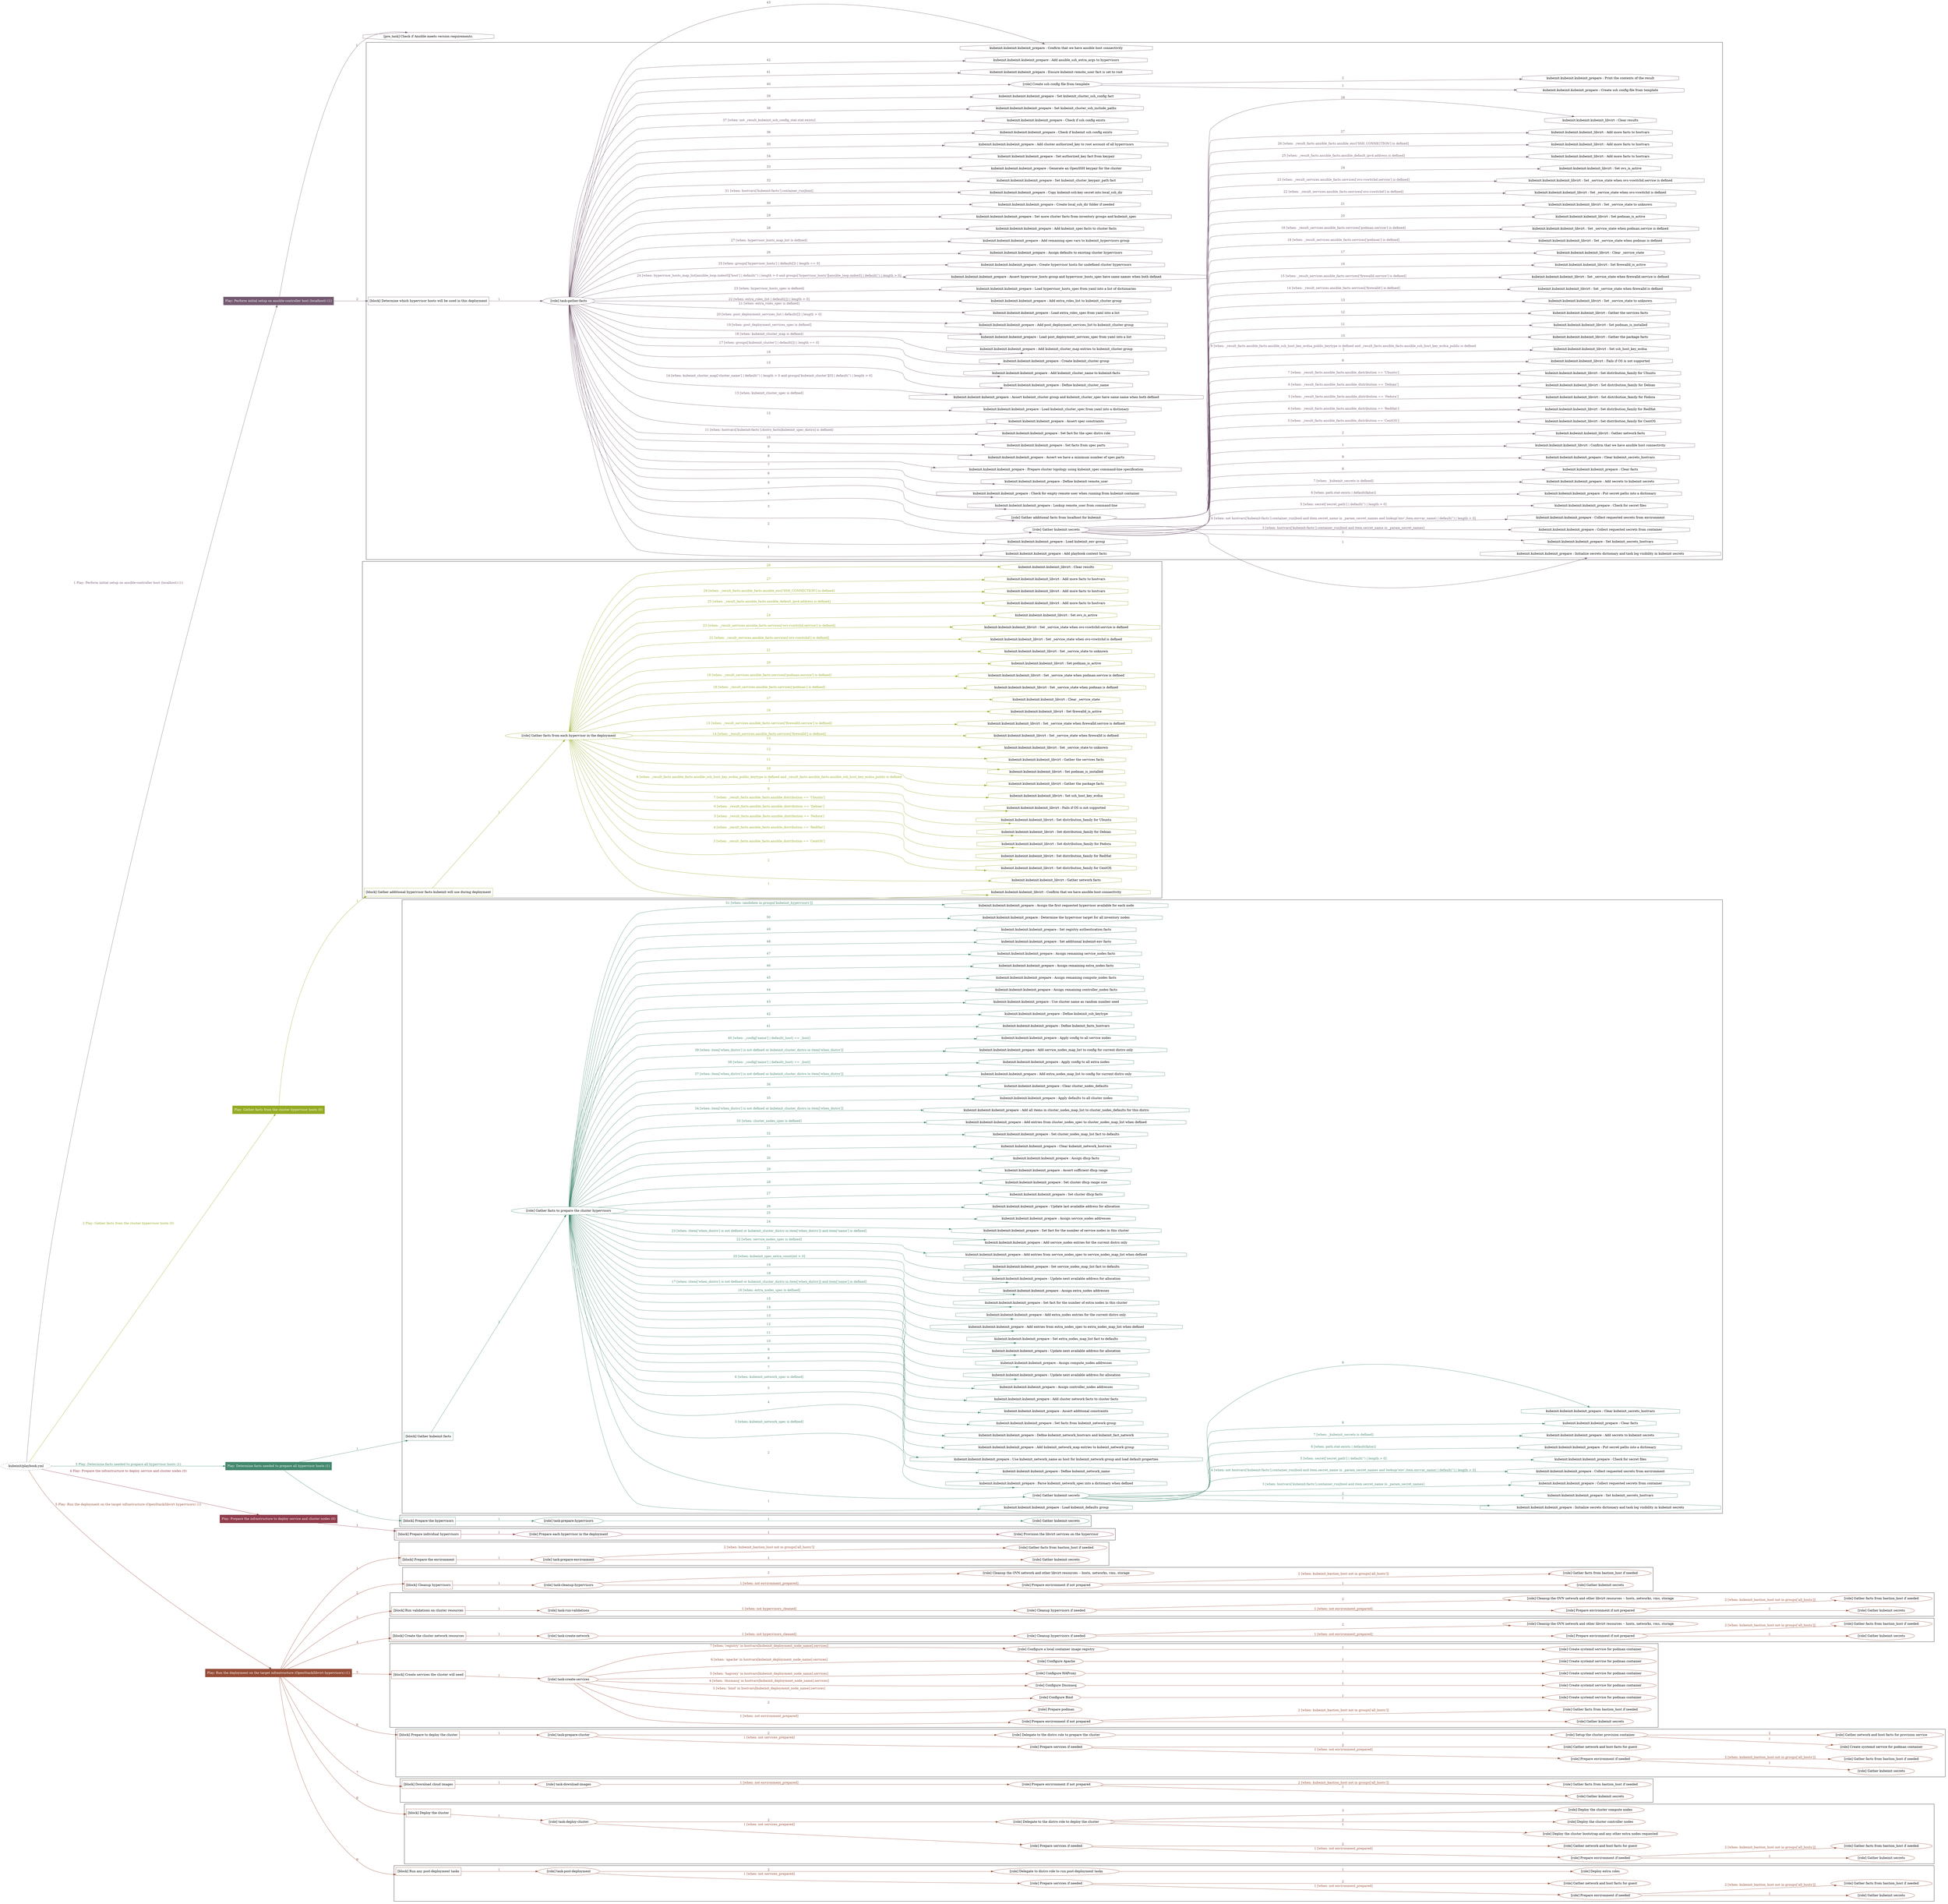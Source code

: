 digraph {
	graph [concentrate=true ordering=in rankdir=LR ratio=fill]
	edge [esep=5 sep=10]
	"kubeinit/playbook.yml" [URL="/home/runner/work/kubeinit/kubeinit/kubeinit/playbook.yml" id=playbook_25bf7234 style=dotted]
	"kubeinit/playbook.yml" -> play_a40bff8e [label="1 Play: Perform initial setup on ansible-controller host (localhost) (1)" color="#735970" fontcolor="#735970" id=edge_play_a40bff8e labeltooltip="1 Play: Perform initial setup on ansible-controller host (localhost) (1)" tooltip="1 Play: Perform initial setup on ansible-controller host (localhost) (1)"]
	subgraph "Play: Perform initial setup on ansible-controller host (localhost) (1)" {
		play_a40bff8e [label="Play: Perform initial setup on ansible-controller host (localhost) (1)" URL="/home/runner/work/kubeinit/kubeinit/kubeinit/playbook.yml" color="#735970" fontcolor="#ffffff" id=play_a40bff8e shape=box style=filled tooltip=localhost]
		pre_task_3ea0aeea [label="[pre_task] Check if Ansible meets version requirements." URL="/home/runner/work/kubeinit/kubeinit/kubeinit/playbook.yml" color="#735970" id=pre_task_3ea0aeea shape=octagon tooltip="Check if Ansible meets version requirements."]
		play_a40bff8e -> pre_task_3ea0aeea [label="1 " color="#735970" fontcolor="#735970" id=edge_pre_task_3ea0aeea labeltooltip="1 " tooltip="1 "]
		play_a40bff8e -> block_5a10e5cd [label=2 color="#735970" fontcolor="#735970" id=edge_block_5a10e5cd labeltooltip=2 tooltip=2]
		subgraph cluster_block_5a10e5cd {
			block_5a10e5cd [label="[block] Determine which hypervisor hosts will be used in this deployment" URL="/home/runner/work/kubeinit/kubeinit/kubeinit/playbook.yml" color="#735970" id=block_5a10e5cd labeltooltip="Determine which hypervisor hosts will be used in this deployment" shape=box tooltip="Determine which hypervisor hosts will be used in this deployment"]
			block_5a10e5cd -> role_30ebcc62 [label="1 " color="#735970" fontcolor="#735970" id=edge_role_30ebcc62 labeltooltip="1 " tooltip="1 "]
			subgraph "task-gather-facts" {
				role_30ebcc62 [label="[role] task-gather-facts" URL="/home/runner/work/kubeinit/kubeinit/kubeinit/playbook.yml" color="#735970" id=role_30ebcc62 tooltip="task-gather-facts"]
				task_4e6f692e [label="kubeinit.kubeinit.kubeinit_prepare : Add playbook context facts" URL="/home/runner/.ansible/collections/ansible_collections/kubeinit/kubeinit/roles/kubeinit_prepare/tasks/build_hypervisors_group.yml" color="#735970" id=task_4e6f692e shape=octagon tooltip="kubeinit.kubeinit.kubeinit_prepare : Add playbook context facts"]
				role_30ebcc62 -> task_4e6f692e [label="1 " color="#735970" fontcolor="#735970" id=edge_task_4e6f692e labeltooltip="1 " tooltip="1 "]
				task_b892416e [label="kubeinit.kubeinit.kubeinit_prepare : Load kubeinit_env group" URL="/home/runner/.ansible/collections/ansible_collections/kubeinit/kubeinit/roles/kubeinit_prepare/tasks/build_hypervisors_group.yml" color="#735970" id=task_b892416e shape=octagon tooltip="kubeinit.kubeinit.kubeinit_prepare : Load kubeinit_env group"]
				role_30ebcc62 -> task_b892416e [label="2 " color="#735970" fontcolor="#735970" id=edge_task_b892416e labeltooltip="2 " tooltip="2 "]
				role_30ebcc62 -> role_eb053a94 [label="3 " color="#735970" fontcolor="#735970" id=edge_role_eb053a94 labeltooltip="3 " tooltip="3 "]
				subgraph "Gather kubeinit secrets" {
					role_eb053a94 [label="[role] Gather kubeinit secrets" URL="/home/runner/.ansible/collections/ansible_collections/kubeinit/kubeinit/roles/kubeinit_prepare/tasks/build_hypervisors_group.yml" color="#735970" id=role_eb053a94 tooltip="Gather kubeinit secrets"]
					task_dfa763b7 [label="kubeinit.kubeinit.kubeinit_prepare : Initialize secrets dictionary and task log visibility in kubeinit secrets" URL="/home/runner/.ansible/collections/ansible_collections/kubeinit/kubeinit/roles/kubeinit_prepare/tasks/gather_kubeinit_secrets.yml" color="#735970" id=task_dfa763b7 shape=octagon tooltip="kubeinit.kubeinit.kubeinit_prepare : Initialize secrets dictionary and task log visibility in kubeinit secrets"]
					role_eb053a94 -> task_dfa763b7 [label="1 " color="#735970" fontcolor="#735970" id=edge_task_dfa763b7 labeltooltip="1 " tooltip="1 "]
					task_31507deb [label="kubeinit.kubeinit.kubeinit_prepare : Set kubeinit_secrets_hostvars" URL="/home/runner/.ansible/collections/ansible_collections/kubeinit/kubeinit/roles/kubeinit_prepare/tasks/gather_kubeinit_secrets.yml" color="#735970" id=task_31507deb shape=octagon tooltip="kubeinit.kubeinit.kubeinit_prepare : Set kubeinit_secrets_hostvars"]
					role_eb053a94 -> task_31507deb [label="2 " color="#735970" fontcolor="#735970" id=edge_task_31507deb labeltooltip="2 " tooltip="2 "]
					task_80e5e5ad [label="kubeinit.kubeinit.kubeinit_prepare : Collect requested secrets from container" URL="/home/runner/.ansible/collections/ansible_collections/kubeinit/kubeinit/roles/kubeinit_prepare/tasks/gather_kubeinit_secrets.yml" color="#735970" id=task_80e5e5ad shape=octagon tooltip="kubeinit.kubeinit.kubeinit_prepare : Collect requested secrets from container"]
					role_eb053a94 -> task_80e5e5ad [label="3 [when: hostvars['kubeinit-facts'].container_run|bool and item.secret_name in _param_secret_names]" color="#735970" fontcolor="#735970" id=edge_task_80e5e5ad labeltooltip="3 [when: hostvars['kubeinit-facts'].container_run|bool and item.secret_name in _param_secret_names]" tooltip="3 [when: hostvars['kubeinit-facts'].container_run|bool and item.secret_name in _param_secret_names]"]
					task_cff2343d [label="kubeinit.kubeinit.kubeinit_prepare : Collect requested secrets from environment" URL="/home/runner/.ansible/collections/ansible_collections/kubeinit/kubeinit/roles/kubeinit_prepare/tasks/gather_kubeinit_secrets.yml" color="#735970" id=task_cff2343d shape=octagon tooltip="kubeinit.kubeinit.kubeinit_prepare : Collect requested secrets from environment"]
					role_eb053a94 -> task_cff2343d [label="4 [when: not hostvars['kubeinit-facts'].container_run|bool and item.secret_name in _param_secret_names and lookup('env',item.envvar_name) | default('') | length > 0]" color="#735970" fontcolor="#735970" id=edge_task_cff2343d labeltooltip="4 [when: not hostvars['kubeinit-facts'].container_run|bool and item.secret_name in _param_secret_names and lookup('env',item.envvar_name) | default('') | length > 0]" tooltip="4 [when: not hostvars['kubeinit-facts'].container_run|bool and item.secret_name in _param_secret_names and lookup('env',item.envvar_name) | default('') | length > 0]"]
					task_d6016da4 [label="kubeinit.kubeinit.kubeinit_prepare : Check for secret files" URL="/home/runner/.ansible/collections/ansible_collections/kubeinit/kubeinit/roles/kubeinit_prepare/tasks/gather_kubeinit_secrets.yml" color="#735970" id=task_d6016da4 shape=octagon tooltip="kubeinit.kubeinit.kubeinit_prepare : Check for secret files"]
					role_eb053a94 -> task_d6016da4 [label="5 [when: secret['secret_path'] | default('') | length > 0]" color="#735970" fontcolor="#735970" id=edge_task_d6016da4 labeltooltip="5 [when: secret['secret_path'] | default('') | length > 0]" tooltip="5 [when: secret['secret_path'] | default('') | length > 0]"]
					task_a12668d4 [label="kubeinit.kubeinit.kubeinit_prepare : Put secret paths into a dictionary" URL="/home/runner/.ansible/collections/ansible_collections/kubeinit/kubeinit/roles/kubeinit_prepare/tasks/gather_kubeinit_secrets.yml" color="#735970" id=task_a12668d4 shape=octagon tooltip="kubeinit.kubeinit.kubeinit_prepare : Put secret paths into a dictionary"]
					role_eb053a94 -> task_a12668d4 [label="6 [when: path.stat.exists | default(false)]" color="#735970" fontcolor="#735970" id=edge_task_a12668d4 labeltooltip="6 [when: path.stat.exists | default(false)]" tooltip="6 [when: path.stat.exists | default(false)]"]
					task_490c4b82 [label="kubeinit.kubeinit.kubeinit_prepare : Add secrets to kubeinit secrets" URL="/home/runner/.ansible/collections/ansible_collections/kubeinit/kubeinit/roles/kubeinit_prepare/tasks/gather_kubeinit_secrets.yml" color="#735970" id=task_490c4b82 shape=octagon tooltip="kubeinit.kubeinit.kubeinit_prepare : Add secrets to kubeinit secrets"]
					role_eb053a94 -> task_490c4b82 [label="7 [when: _kubeinit_secrets is defined]" color="#735970" fontcolor="#735970" id=edge_task_490c4b82 labeltooltip="7 [when: _kubeinit_secrets is defined]" tooltip="7 [when: _kubeinit_secrets is defined]"]
					task_489e897c [label="kubeinit.kubeinit.kubeinit_prepare : Clear facts" URL="/home/runner/.ansible/collections/ansible_collections/kubeinit/kubeinit/roles/kubeinit_prepare/tasks/gather_kubeinit_secrets.yml" color="#735970" id=task_489e897c shape=octagon tooltip="kubeinit.kubeinit.kubeinit_prepare : Clear facts"]
					role_eb053a94 -> task_489e897c [label="8 " color="#735970" fontcolor="#735970" id=edge_task_489e897c labeltooltip="8 " tooltip="8 "]
					task_dd1b1345 [label="kubeinit.kubeinit.kubeinit_prepare : Clear kubeinit_secrets_hostvars" URL="/home/runner/.ansible/collections/ansible_collections/kubeinit/kubeinit/roles/kubeinit_prepare/tasks/gather_kubeinit_secrets.yml" color="#735970" id=task_dd1b1345 shape=octagon tooltip="kubeinit.kubeinit.kubeinit_prepare : Clear kubeinit_secrets_hostvars"]
					role_eb053a94 -> task_dd1b1345 [label="9 " color="#735970" fontcolor="#735970" id=edge_task_dd1b1345 labeltooltip="9 " tooltip="9 "]
				}
				role_30ebcc62 -> role_cd1dac84 [label="4 " color="#735970" fontcolor="#735970" id=edge_role_cd1dac84 labeltooltip="4 " tooltip="4 "]
				subgraph "Gather additional facts from localhost for kubeinit" {
					role_cd1dac84 [label="[role] Gather additional facts from localhost for kubeinit" URL="/home/runner/.ansible/collections/ansible_collections/kubeinit/kubeinit/roles/kubeinit_prepare/tasks/build_hypervisors_group.yml" color="#735970" id=role_cd1dac84 tooltip="Gather additional facts from localhost for kubeinit"]
					task_20ed8bbe [label="kubeinit.kubeinit.kubeinit_libvirt : Confirm that we have ansible host connectivity" URL="/home/runner/.ansible/collections/ansible_collections/kubeinit/kubeinit/roles/kubeinit_libvirt/tasks/gather_host_facts.yml" color="#735970" id=task_20ed8bbe shape=octagon tooltip="kubeinit.kubeinit.kubeinit_libvirt : Confirm that we have ansible host connectivity"]
					role_cd1dac84 -> task_20ed8bbe [label="1 " color="#735970" fontcolor="#735970" id=edge_task_20ed8bbe labeltooltip="1 " tooltip="1 "]
					task_a81b858c [label="kubeinit.kubeinit.kubeinit_libvirt : Gather network facts" URL="/home/runner/.ansible/collections/ansible_collections/kubeinit/kubeinit/roles/kubeinit_libvirt/tasks/gather_host_facts.yml" color="#735970" id=task_a81b858c shape=octagon tooltip="kubeinit.kubeinit.kubeinit_libvirt : Gather network facts"]
					role_cd1dac84 -> task_a81b858c [label="2 " color="#735970" fontcolor="#735970" id=edge_task_a81b858c labeltooltip="2 " tooltip="2 "]
					task_f995071a [label="kubeinit.kubeinit.kubeinit_libvirt : Set distribution_family for CentOS" URL="/home/runner/.ansible/collections/ansible_collections/kubeinit/kubeinit/roles/kubeinit_libvirt/tasks/gather_host_facts.yml" color="#735970" id=task_f995071a shape=octagon tooltip="kubeinit.kubeinit.kubeinit_libvirt : Set distribution_family for CentOS"]
					role_cd1dac84 -> task_f995071a [label="3 [when: _result_facts.ansible_facts.ansible_distribution == 'CentOS']" color="#735970" fontcolor="#735970" id=edge_task_f995071a labeltooltip="3 [when: _result_facts.ansible_facts.ansible_distribution == 'CentOS']" tooltip="3 [when: _result_facts.ansible_facts.ansible_distribution == 'CentOS']"]
					task_88eacf83 [label="kubeinit.kubeinit.kubeinit_libvirt : Set distribution_family for RedHat" URL="/home/runner/.ansible/collections/ansible_collections/kubeinit/kubeinit/roles/kubeinit_libvirt/tasks/gather_host_facts.yml" color="#735970" id=task_88eacf83 shape=octagon tooltip="kubeinit.kubeinit.kubeinit_libvirt : Set distribution_family for RedHat"]
					role_cd1dac84 -> task_88eacf83 [label="4 [when: _result_facts.ansible_facts.ansible_distribution == 'RedHat']" color="#735970" fontcolor="#735970" id=edge_task_88eacf83 labeltooltip="4 [when: _result_facts.ansible_facts.ansible_distribution == 'RedHat']" tooltip="4 [when: _result_facts.ansible_facts.ansible_distribution == 'RedHat']"]
					task_643ebcbd [label="kubeinit.kubeinit.kubeinit_libvirt : Set distribution_family for Fedora" URL="/home/runner/.ansible/collections/ansible_collections/kubeinit/kubeinit/roles/kubeinit_libvirt/tasks/gather_host_facts.yml" color="#735970" id=task_643ebcbd shape=octagon tooltip="kubeinit.kubeinit.kubeinit_libvirt : Set distribution_family for Fedora"]
					role_cd1dac84 -> task_643ebcbd [label="5 [when: _result_facts.ansible_facts.ansible_distribution == 'Fedora']" color="#735970" fontcolor="#735970" id=edge_task_643ebcbd labeltooltip="5 [when: _result_facts.ansible_facts.ansible_distribution == 'Fedora']" tooltip="5 [when: _result_facts.ansible_facts.ansible_distribution == 'Fedora']"]
					task_17308e90 [label="kubeinit.kubeinit.kubeinit_libvirt : Set distribution_family for Debian" URL="/home/runner/.ansible/collections/ansible_collections/kubeinit/kubeinit/roles/kubeinit_libvirt/tasks/gather_host_facts.yml" color="#735970" id=task_17308e90 shape=octagon tooltip="kubeinit.kubeinit.kubeinit_libvirt : Set distribution_family for Debian"]
					role_cd1dac84 -> task_17308e90 [label="6 [when: _result_facts.ansible_facts.ansible_distribution == 'Debian']" color="#735970" fontcolor="#735970" id=edge_task_17308e90 labeltooltip="6 [when: _result_facts.ansible_facts.ansible_distribution == 'Debian']" tooltip="6 [when: _result_facts.ansible_facts.ansible_distribution == 'Debian']"]
					task_8bb6ba95 [label="kubeinit.kubeinit.kubeinit_libvirt : Set distribution_family for Ubuntu" URL="/home/runner/.ansible/collections/ansible_collections/kubeinit/kubeinit/roles/kubeinit_libvirt/tasks/gather_host_facts.yml" color="#735970" id=task_8bb6ba95 shape=octagon tooltip="kubeinit.kubeinit.kubeinit_libvirt : Set distribution_family for Ubuntu"]
					role_cd1dac84 -> task_8bb6ba95 [label="7 [when: _result_facts.ansible_facts.ansible_distribution == 'Ubuntu']" color="#735970" fontcolor="#735970" id=edge_task_8bb6ba95 labeltooltip="7 [when: _result_facts.ansible_facts.ansible_distribution == 'Ubuntu']" tooltip="7 [when: _result_facts.ansible_facts.ansible_distribution == 'Ubuntu']"]
					task_dbce9a40 [label="kubeinit.kubeinit.kubeinit_libvirt : Fails if OS is not supported" URL="/home/runner/.ansible/collections/ansible_collections/kubeinit/kubeinit/roles/kubeinit_libvirt/tasks/gather_host_facts.yml" color="#735970" id=task_dbce9a40 shape=octagon tooltip="kubeinit.kubeinit.kubeinit_libvirt : Fails if OS is not supported"]
					role_cd1dac84 -> task_dbce9a40 [label="8 " color="#735970" fontcolor="#735970" id=edge_task_dbce9a40 labeltooltip="8 " tooltip="8 "]
					task_eaadd908 [label="kubeinit.kubeinit.kubeinit_libvirt : Set ssh_host_key_ecdsa" URL="/home/runner/.ansible/collections/ansible_collections/kubeinit/kubeinit/roles/kubeinit_libvirt/tasks/gather_host_facts.yml" color="#735970" id=task_eaadd908 shape=octagon tooltip="kubeinit.kubeinit.kubeinit_libvirt : Set ssh_host_key_ecdsa"]
					role_cd1dac84 -> task_eaadd908 [label="9 [when: _result_facts.ansible_facts.ansible_ssh_host_key_ecdsa_public_keytype is defined and _result_facts.ansible_facts.ansible_ssh_host_key_ecdsa_public is defined
]" color="#735970" fontcolor="#735970" id=edge_task_eaadd908 labeltooltip="9 [when: _result_facts.ansible_facts.ansible_ssh_host_key_ecdsa_public_keytype is defined and _result_facts.ansible_facts.ansible_ssh_host_key_ecdsa_public is defined
]" tooltip="9 [when: _result_facts.ansible_facts.ansible_ssh_host_key_ecdsa_public_keytype is defined and _result_facts.ansible_facts.ansible_ssh_host_key_ecdsa_public is defined
]"]
					task_67563856 [label="kubeinit.kubeinit.kubeinit_libvirt : Gather the package facts" URL="/home/runner/.ansible/collections/ansible_collections/kubeinit/kubeinit/roles/kubeinit_libvirt/tasks/gather_host_facts.yml" color="#735970" id=task_67563856 shape=octagon tooltip="kubeinit.kubeinit.kubeinit_libvirt : Gather the package facts"]
					role_cd1dac84 -> task_67563856 [label="10 " color="#735970" fontcolor="#735970" id=edge_task_67563856 labeltooltip="10 " tooltip="10 "]
					task_aac4d003 [label="kubeinit.kubeinit.kubeinit_libvirt : Set podman_is_installed" URL="/home/runner/.ansible/collections/ansible_collections/kubeinit/kubeinit/roles/kubeinit_libvirt/tasks/gather_host_facts.yml" color="#735970" id=task_aac4d003 shape=octagon tooltip="kubeinit.kubeinit.kubeinit_libvirt : Set podman_is_installed"]
					role_cd1dac84 -> task_aac4d003 [label="11 " color="#735970" fontcolor="#735970" id=edge_task_aac4d003 labeltooltip="11 " tooltip="11 "]
					task_8920b981 [label="kubeinit.kubeinit.kubeinit_libvirt : Gather the services facts" URL="/home/runner/.ansible/collections/ansible_collections/kubeinit/kubeinit/roles/kubeinit_libvirt/tasks/gather_host_facts.yml" color="#735970" id=task_8920b981 shape=octagon tooltip="kubeinit.kubeinit.kubeinit_libvirt : Gather the services facts"]
					role_cd1dac84 -> task_8920b981 [label="12 " color="#735970" fontcolor="#735970" id=edge_task_8920b981 labeltooltip="12 " tooltip="12 "]
					task_cef1def7 [label="kubeinit.kubeinit.kubeinit_libvirt : Set _service_state to unknown" URL="/home/runner/.ansible/collections/ansible_collections/kubeinit/kubeinit/roles/kubeinit_libvirt/tasks/gather_host_facts.yml" color="#735970" id=task_cef1def7 shape=octagon tooltip="kubeinit.kubeinit.kubeinit_libvirt : Set _service_state to unknown"]
					role_cd1dac84 -> task_cef1def7 [label="13 " color="#735970" fontcolor="#735970" id=edge_task_cef1def7 labeltooltip="13 " tooltip="13 "]
					task_2f043a87 [label="kubeinit.kubeinit.kubeinit_libvirt : Set _service_state when firewalld is defined" URL="/home/runner/.ansible/collections/ansible_collections/kubeinit/kubeinit/roles/kubeinit_libvirt/tasks/gather_host_facts.yml" color="#735970" id=task_2f043a87 shape=octagon tooltip="kubeinit.kubeinit.kubeinit_libvirt : Set _service_state when firewalld is defined"]
					role_cd1dac84 -> task_2f043a87 [label="14 [when: _result_services.ansible_facts.services['firewalld'] is defined]" color="#735970" fontcolor="#735970" id=edge_task_2f043a87 labeltooltip="14 [when: _result_services.ansible_facts.services['firewalld'] is defined]" tooltip="14 [when: _result_services.ansible_facts.services['firewalld'] is defined]"]
					task_326d3684 [label="kubeinit.kubeinit.kubeinit_libvirt : Set _service_state when firewalld.service is defined" URL="/home/runner/.ansible/collections/ansible_collections/kubeinit/kubeinit/roles/kubeinit_libvirt/tasks/gather_host_facts.yml" color="#735970" id=task_326d3684 shape=octagon tooltip="kubeinit.kubeinit.kubeinit_libvirt : Set _service_state when firewalld.service is defined"]
					role_cd1dac84 -> task_326d3684 [label="15 [when: _result_services.ansible_facts.services['firewalld.service'] is defined]" color="#735970" fontcolor="#735970" id=edge_task_326d3684 labeltooltip="15 [when: _result_services.ansible_facts.services['firewalld.service'] is defined]" tooltip="15 [when: _result_services.ansible_facts.services['firewalld.service'] is defined]"]
					task_2c57f960 [label="kubeinit.kubeinit.kubeinit_libvirt : Set firewalld_is_active" URL="/home/runner/.ansible/collections/ansible_collections/kubeinit/kubeinit/roles/kubeinit_libvirt/tasks/gather_host_facts.yml" color="#735970" id=task_2c57f960 shape=octagon tooltip="kubeinit.kubeinit.kubeinit_libvirt : Set firewalld_is_active"]
					role_cd1dac84 -> task_2c57f960 [label="16 " color="#735970" fontcolor="#735970" id=edge_task_2c57f960 labeltooltip="16 " tooltip="16 "]
					task_e517bcba [label="kubeinit.kubeinit.kubeinit_libvirt : Clear _service_state" URL="/home/runner/.ansible/collections/ansible_collections/kubeinit/kubeinit/roles/kubeinit_libvirt/tasks/gather_host_facts.yml" color="#735970" id=task_e517bcba shape=octagon tooltip="kubeinit.kubeinit.kubeinit_libvirt : Clear _service_state"]
					role_cd1dac84 -> task_e517bcba [label="17 " color="#735970" fontcolor="#735970" id=edge_task_e517bcba labeltooltip="17 " tooltip="17 "]
					task_fd26f307 [label="kubeinit.kubeinit.kubeinit_libvirt : Set _service_state when podman is defined" URL="/home/runner/.ansible/collections/ansible_collections/kubeinit/kubeinit/roles/kubeinit_libvirt/tasks/gather_host_facts.yml" color="#735970" id=task_fd26f307 shape=octagon tooltip="kubeinit.kubeinit.kubeinit_libvirt : Set _service_state when podman is defined"]
					role_cd1dac84 -> task_fd26f307 [label="18 [when: _result_services.ansible_facts.services['podman'] is defined]" color="#735970" fontcolor="#735970" id=edge_task_fd26f307 labeltooltip="18 [when: _result_services.ansible_facts.services['podman'] is defined]" tooltip="18 [when: _result_services.ansible_facts.services['podman'] is defined]"]
					task_29ce6339 [label="kubeinit.kubeinit.kubeinit_libvirt : Set _service_state when podman.service is defined" URL="/home/runner/.ansible/collections/ansible_collections/kubeinit/kubeinit/roles/kubeinit_libvirt/tasks/gather_host_facts.yml" color="#735970" id=task_29ce6339 shape=octagon tooltip="kubeinit.kubeinit.kubeinit_libvirt : Set _service_state when podman.service is defined"]
					role_cd1dac84 -> task_29ce6339 [label="19 [when: _result_services.ansible_facts.services['podman.service'] is defined]" color="#735970" fontcolor="#735970" id=edge_task_29ce6339 labeltooltip="19 [when: _result_services.ansible_facts.services['podman.service'] is defined]" tooltip="19 [when: _result_services.ansible_facts.services['podman.service'] is defined]"]
					task_e0a5e449 [label="kubeinit.kubeinit.kubeinit_libvirt : Set podman_is_active" URL="/home/runner/.ansible/collections/ansible_collections/kubeinit/kubeinit/roles/kubeinit_libvirt/tasks/gather_host_facts.yml" color="#735970" id=task_e0a5e449 shape=octagon tooltip="kubeinit.kubeinit.kubeinit_libvirt : Set podman_is_active"]
					role_cd1dac84 -> task_e0a5e449 [label="20 " color="#735970" fontcolor="#735970" id=edge_task_e0a5e449 labeltooltip="20 " tooltip="20 "]
					task_c91b498d [label="kubeinit.kubeinit.kubeinit_libvirt : Set _service_state to unknown" URL="/home/runner/.ansible/collections/ansible_collections/kubeinit/kubeinit/roles/kubeinit_libvirt/tasks/gather_host_facts.yml" color="#735970" id=task_c91b498d shape=octagon tooltip="kubeinit.kubeinit.kubeinit_libvirt : Set _service_state to unknown"]
					role_cd1dac84 -> task_c91b498d [label="21 " color="#735970" fontcolor="#735970" id=edge_task_c91b498d labeltooltip="21 " tooltip="21 "]
					task_f129af39 [label="kubeinit.kubeinit.kubeinit_libvirt : Set _service_state when ovs-vswitchd is defined" URL="/home/runner/.ansible/collections/ansible_collections/kubeinit/kubeinit/roles/kubeinit_libvirt/tasks/gather_host_facts.yml" color="#735970" id=task_f129af39 shape=octagon tooltip="kubeinit.kubeinit.kubeinit_libvirt : Set _service_state when ovs-vswitchd is defined"]
					role_cd1dac84 -> task_f129af39 [label="22 [when: _result_services.ansible_facts.services['ovs-vswitchd'] is defined]" color="#735970" fontcolor="#735970" id=edge_task_f129af39 labeltooltip="22 [when: _result_services.ansible_facts.services['ovs-vswitchd'] is defined]" tooltip="22 [when: _result_services.ansible_facts.services['ovs-vswitchd'] is defined]"]
					task_0f18bb05 [label="kubeinit.kubeinit.kubeinit_libvirt : Set _service_state when ovs-vswitchd.service is defined" URL="/home/runner/.ansible/collections/ansible_collections/kubeinit/kubeinit/roles/kubeinit_libvirt/tasks/gather_host_facts.yml" color="#735970" id=task_0f18bb05 shape=octagon tooltip="kubeinit.kubeinit.kubeinit_libvirt : Set _service_state when ovs-vswitchd.service is defined"]
					role_cd1dac84 -> task_0f18bb05 [label="23 [when: _result_services.ansible_facts.services['ovs-vswitchd.service'] is defined]" color="#735970" fontcolor="#735970" id=edge_task_0f18bb05 labeltooltip="23 [when: _result_services.ansible_facts.services['ovs-vswitchd.service'] is defined]" tooltip="23 [when: _result_services.ansible_facts.services['ovs-vswitchd.service'] is defined]"]
					task_64dde9fd [label="kubeinit.kubeinit.kubeinit_libvirt : Set ovs_is_active" URL="/home/runner/.ansible/collections/ansible_collections/kubeinit/kubeinit/roles/kubeinit_libvirt/tasks/gather_host_facts.yml" color="#735970" id=task_64dde9fd shape=octagon tooltip="kubeinit.kubeinit.kubeinit_libvirt : Set ovs_is_active"]
					role_cd1dac84 -> task_64dde9fd [label="24 " color="#735970" fontcolor="#735970" id=edge_task_64dde9fd labeltooltip="24 " tooltip="24 "]
					task_5bf7cdd9 [label="kubeinit.kubeinit.kubeinit_libvirt : Add more facts to hostvars" URL="/home/runner/.ansible/collections/ansible_collections/kubeinit/kubeinit/roles/kubeinit_libvirt/tasks/gather_host_facts.yml" color="#735970" id=task_5bf7cdd9 shape=octagon tooltip="kubeinit.kubeinit.kubeinit_libvirt : Add more facts to hostvars"]
					role_cd1dac84 -> task_5bf7cdd9 [label="25 [when: _result_facts.ansible_facts.ansible_default_ipv4.address is defined]" color="#735970" fontcolor="#735970" id=edge_task_5bf7cdd9 labeltooltip="25 [when: _result_facts.ansible_facts.ansible_default_ipv4.address is defined]" tooltip="25 [when: _result_facts.ansible_facts.ansible_default_ipv4.address is defined]"]
					task_eadf14d3 [label="kubeinit.kubeinit.kubeinit_libvirt : Add more facts to hostvars" URL="/home/runner/.ansible/collections/ansible_collections/kubeinit/kubeinit/roles/kubeinit_libvirt/tasks/gather_host_facts.yml" color="#735970" id=task_eadf14d3 shape=octagon tooltip="kubeinit.kubeinit.kubeinit_libvirt : Add more facts to hostvars"]
					role_cd1dac84 -> task_eadf14d3 [label="26 [when: _result_facts.ansible_facts.ansible_env['SSH_CONNECTION'] is defined]" color="#735970" fontcolor="#735970" id=edge_task_eadf14d3 labeltooltip="26 [when: _result_facts.ansible_facts.ansible_env['SSH_CONNECTION'] is defined]" tooltip="26 [when: _result_facts.ansible_facts.ansible_env['SSH_CONNECTION'] is defined]"]
					task_ac188b50 [label="kubeinit.kubeinit.kubeinit_libvirt : Add more facts to hostvars" URL="/home/runner/.ansible/collections/ansible_collections/kubeinit/kubeinit/roles/kubeinit_libvirt/tasks/gather_host_facts.yml" color="#735970" id=task_ac188b50 shape=octagon tooltip="kubeinit.kubeinit.kubeinit_libvirt : Add more facts to hostvars"]
					role_cd1dac84 -> task_ac188b50 [label="27 " color="#735970" fontcolor="#735970" id=edge_task_ac188b50 labeltooltip="27 " tooltip="27 "]
					task_0ee0b697 [label="kubeinit.kubeinit.kubeinit_libvirt : Clear results" URL="/home/runner/.ansible/collections/ansible_collections/kubeinit/kubeinit/roles/kubeinit_libvirt/tasks/gather_host_facts.yml" color="#735970" id=task_0ee0b697 shape=octagon tooltip="kubeinit.kubeinit.kubeinit_libvirt : Clear results"]
					role_cd1dac84 -> task_0ee0b697 [label="28 " color="#735970" fontcolor="#735970" id=edge_task_0ee0b697 labeltooltip="28 " tooltip="28 "]
				}
				task_c49a5cbf [label="kubeinit.kubeinit.kubeinit_prepare : Lookup remote_user from command-line" URL="/home/runner/.ansible/collections/ansible_collections/kubeinit/kubeinit/roles/kubeinit_prepare/tasks/build_hypervisors_group.yml" color="#735970" id=task_c49a5cbf shape=octagon tooltip="kubeinit.kubeinit.kubeinit_prepare : Lookup remote_user from command-line"]
				role_30ebcc62 -> task_c49a5cbf [label="5 " color="#735970" fontcolor="#735970" id=edge_task_c49a5cbf labeltooltip="5 " tooltip="5 "]
				task_7a39f284 [label="kubeinit.kubeinit.kubeinit_prepare : Check for empty remote user when running from kubeinit container" URL="/home/runner/.ansible/collections/ansible_collections/kubeinit/kubeinit/roles/kubeinit_prepare/tasks/build_hypervisors_group.yml" color="#735970" id=task_7a39f284 shape=octagon tooltip="kubeinit.kubeinit.kubeinit_prepare : Check for empty remote user when running from kubeinit container"]
				role_30ebcc62 -> task_7a39f284 [label="6 " color="#735970" fontcolor="#735970" id=edge_task_7a39f284 labeltooltip="6 " tooltip="6 "]
				task_765f91d8 [label="kubeinit.kubeinit.kubeinit_prepare : Define kubeinit remote_user" URL="/home/runner/.ansible/collections/ansible_collections/kubeinit/kubeinit/roles/kubeinit_prepare/tasks/build_hypervisors_group.yml" color="#735970" id=task_765f91d8 shape=octagon tooltip="kubeinit.kubeinit.kubeinit_prepare : Define kubeinit remote_user"]
				role_30ebcc62 -> task_765f91d8 [label="7 " color="#735970" fontcolor="#735970" id=edge_task_765f91d8 labeltooltip="7 " tooltip="7 "]
				task_8ca7854e [label="kubeinit.kubeinit.kubeinit_prepare : Prepare cluster topology using kubeinit_spec command-line specification" URL="/home/runner/.ansible/collections/ansible_collections/kubeinit/kubeinit/roles/kubeinit_prepare/tasks/build_hypervisors_group.yml" color="#735970" id=task_8ca7854e shape=octagon tooltip="kubeinit.kubeinit.kubeinit_prepare : Prepare cluster topology using kubeinit_spec command-line specification"]
				role_30ebcc62 -> task_8ca7854e [label="8 " color="#735970" fontcolor="#735970" id=edge_task_8ca7854e labeltooltip="8 " tooltip="8 "]
				task_c1d2975e [label="kubeinit.kubeinit.kubeinit_prepare : Assert we have a minimum number of spec parts" URL="/home/runner/.ansible/collections/ansible_collections/kubeinit/kubeinit/roles/kubeinit_prepare/tasks/build_hypervisors_group.yml" color="#735970" id=task_c1d2975e shape=octagon tooltip="kubeinit.kubeinit.kubeinit_prepare : Assert we have a minimum number of spec parts"]
				role_30ebcc62 -> task_c1d2975e [label="9 " color="#735970" fontcolor="#735970" id=edge_task_c1d2975e labeltooltip="9 " tooltip="9 "]
				task_6bb8302e [label="kubeinit.kubeinit.kubeinit_prepare : Set facts from spec parts" URL="/home/runner/.ansible/collections/ansible_collections/kubeinit/kubeinit/roles/kubeinit_prepare/tasks/build_hypervisors_group.yml" color="#735970" id=task_6bb8302e shape=octagon tooltip="kubeinit.kubeinit.kubeinit_prepare : Set facts from spec parts"]
				role_30ebcc62 -> task_6bb8302e [label="10 " color="#735970" fontcolor="#735970" id=edge_task_6bb8302e labeltooltip="10 " tooltip="10 "]
				task_9d8b6d84 [label="kubeinit.kubeinit.kubeinit_prepare : Set fact for the spec distro role" URL="/home/runner/.ansible/collections/ansible_collections/kubeinit/kubeinit/roles/kubeinit_prepare/tasks/build_hypervisors_group.yml" color="#735970" id=task_9d8b6d84 shape=octagon tooltip="kubeinit.kubeinit.kubeinit_prepare : Set fact for the spec distro role"]
				role_30ebcc62 -> task_9d8b6d84 [label="11 [when: hostvars['kubeinit-facts'].distro_facts[kubeinit_spec_distro] is defined]" color="#735970" fontcolor="#735970" id=edge_task_9d8b6d84 labeltooltip="11 [when: hostvars['kubeinit-facts'].distro_facts[kubeinit_spec_distro] is defined]" tooltip="11 [when: hostvars['kubeinit-facts'].distro_facts[kubeinit_spec_distro] is defined]"]
				task_34218825 [label="kubeinit.kubeinit.kubeinit_prepare : Assert spec constraints" URL="/home/runner/.ansible/collections/ansible_collections/kubeinit/kubeinit/roles/kubeinit_prepare/tasks/build_hypervisors_group.yml" color="#735970" id=task_34218825 shape=octagon tooltip="kubeinit.kubeinit.kubeinit_prepare : Assert spec constraints"]
				role_30ebcc62 -> task_34218825 [label="12 " color="#735970" fontcolor="#735970" id=edge_task_34218825 labeltooltip="12 " tooltip="12 "]
				task_0c25d931 [label="kubeinit.kubeinit.kubeinit_prepare : Load kubeinit_cluster_spec from yaml into a dictionary" URL="/home/runner/.ansible/collections/ansible_collections/kubeinit/kubeinit/roles/kubeinit_prepare/tasks/build_hypervisors_group.yml" color="#735970" id=task_0c25d931 shape=octagon tooltip="kubeinit.kubeinit.kubeinit_prepare : Load kubeinit_cluster_spec from yaml into a dictionary"]
				role_30ebcc62 -> task_0c25d931 [label="13 [when: kubeinit_cluster_spec is defined]" color="#735970" fontcolor="#735970" id=edge_task_0c25d931 labeltooltip="13 [when: kubeinit_cluster_spec is defined]" tooltip="13 [when: kubeinit_cluster_spec is defined]"]
				task_c42c18bb [label="kubeinit.kubeinit.kubeinit_prepare : Assert kubeinit_cluster group and kubeinit_cluster_spec have same name when both defined" URL="/home/runner/.ansible/collections/ansible_collections/kubeinit/kubeinit/roles/kubeinit_prepare/tasks/build_hypervisors_group.yml" color="#735970" id=task_c42c18bb shape=octagon tooltip="kubeinit.kubeinit.kubeinit_prepare : Assert kubeinit_cluster group and kubeinit_cluster_spec have same name when both defined"]
				role_30ebcc62 -> task_c42c18bb [label="14 [when: kubeinit_cluster_map['cluster_name'] | default('') | length > 0 and groups['kubeinit_cluster'][0] | default('') | length > 0]" color="#735970" fontcolor="#735970" id=edge_task_c42c18bb labeltooltip="14 [when: kubeinit_cluster_map['cluster_name'] | default('') | length > 0 and groups['kubeinit_cluster'][0] | default('') | length > 0]" tooltip="14 [when: kubeinit_cluster_map['cluster_name'] | default('') | length > 0 and groups['kubeinit_cluster'][0] | default('') | length > 0]"]
				task_1b0ab993 [label="kubeinit.kubeinit.kubeinit_prepare : Define kubeinit_cluster_name" URL="/home/runner/.ansible/collections/ansible_collections/kubeinit/kubeinit/roles/kubeinit_prepare/tasks/build_hypervisors_group.yml" color="#735970" id=task_1b0ab993 shape=octagon tooltip="kubeinit.kubeinit.kubeinit_prepare : Define kubeinit_cluster_name"]
				role_30ebcc62 -> task_1b0ab993 [label="15 " color="#735970" fontcolor="#735970" id=edge_task_1b0ab993 labeltooltip="15 " tooltip="15 "]
				task_03bc7eac [label="kubeinit.kubeinit.kubeinit_prepare : Add kubeinit_cluster_name to kubeinit-facts" URL="/home/runner/.ansible/collections/ansible_collections/kubeinit/kubeinit/roles/kubeinit_prepare/tasks/build_hypervisors_group.yml" color="#735970" id=task_03bc7eac shape=octagon tooltip="kubeinit.kubeinit.kubeinit_prepare : Add kubeinit_cluster_name to kubeinit-facts"]
				role_30ebcc62 -> task_03bc7eac [label="16 " color="#735970" fontcolor="#735970" id=edge_task_03bc7eac labeltooltip="16 " tooltip="16 "]
				task_6c405c78 [label="kubeinit.kubeinit.kubeinit_prepare : Create kubeinit_cluster group" URL="/home/runner/.ansible/collections/ansible_collections/kubeinit/kubeinit/roles/kubeinit_prepare/tasks/build_hypervisors_group.yml" color="#735970" id=task_6c405c78 shape=octagon tooltip="kubeinit.kubeinit.kubeinit_prepare : Create kubeinit_cluster group"]
				role_30ebcc62 -> task_6c405c78 [label="17 [when: groups['kubeinit_cluster'] | default([]) | length == 0]" color="#735970" fontcolor="#735970" id=edge_task_6c405c78 labeltooltip="17 [when: groups['kubeinit_cluster'] | default([]) | length == 0]" tooltip="17 [when: groups['kubeinit_cluster'] | default([]) | length == 0]"]
				task_25431c4f [label="kubeinit.kubeinit.kubeinit_prepare : Add kubeinit_cluster_map entries to kubeinit_cluster group" URL="/home/runner/.ansible/collections/ansible_collections/kubeinit/kubeinit/roles/kubeinit_prepare/tasks/build_hypervisors_group.yml" color="#735970" id=task_25431c4f shape=octagon tooltip="kubeinit.kubeinit.kubeinit_prepare : Add kubeinit_cluster_map entries to kubeinit_cluster group"]
				role_30ebcc62 -> task_25431c4f [label="18 [when: kubeinit_cluster_map is defined]" color="#735970" fontcolor="#735970" id=edge_task_25431c4f labeltooltip="18 [when: kubeinit_cluster_map is defined]" tooltip="18 [when: kubeinit_cluster_map is defined]"]
				task_64a17e2c [label="kubeinit.kubeinit.kubeinit_prepare : Load post_deployment_services_spec from yaml into a list" URL="/home/runner/.ansible/collections/ansible_collections/kubeinit/kubeinit/roles/kubeinit_prepare/tasks/build_hypervisors_group.yml" color="#735970" id=task_64a17e2c shape=octagon tooltip="kubeinit.kubeinit.kubeinit_prepare : Load post_deployment_services_spec from yaml into a list"]
				role_30ebcc62 -> task_64a17e2c [label="19 [when: post_deployment_services_spec is defined]" color="#735970" fontcolor="#735970" id=edge_task_64a17e2c labeltooltip="19 [when: post_deployment_services_spec is defined]" tooltip="19 [when: post_deployment_services_spec is defined]"]
				task_f5c32167 [label="kubeinit.kubeinit.kubeinit_prepare : Add post_deployment_services_list to kubeinit_cluster group" URL="/home/runner/.ansible/collections/ansible_collections/kubeinit/kubeinit/roles/kubeinit_prepare/tasks/build_hypervisors_group.yml" color="#735970" id=task_f5c32167 shape=octagon tooltip="kubeinit.kubeinit.kubeinit_prepare : Add post_deployment_services_list to kubeinit_cluster group"]
				role_30ebcc62 -> task_f5c32167 [label="20 [when: post_deployment_services_list | default([]) | length > 0]" color="#735970" fontcolor="#735970" id=edge_task_f5c32167 labeltooltip="20 [when: post_deployment_services_list | default([]) | length > 0]" tooltip="20 [when: post_deployment_services_list | default([]) | length > 0]"]
				task_5c5e1601 [label="kubeinit.kubeinit.kubeinit_prepare : Load extra_roles_spec from yaml into a list" URL="/home/runner/.ansible/collections/ansible_collections/kubeinit/kubeinit/roles/kubeinit_prepare/tasks/build_hypervisors_group.yml" color="#735970" id=task_5c5e1601 shape=octagon tooltip="kubeinit.kubeinit.kubeinit_prepare : Load extra_roles_spec from yaml into a list"]
				role_30ebcc62 -> task_5c5e1601 [label="21 [when: extra_roles_spec is defined]" color="#735970" fontcolor="#735970" id=edge_task_5c5e1601 labeltooltip="21 [when: extra_roles_spec is defined]" tooltip="21 [when: extra_roles_spec is defined]"]
				task_db613a90 [label="kubeinit.kubeinit.kubeinit_prepare : Add extra_roles_list to kubeinit_cluster group" URL="/home/runner/.ansible/collections/ansible_collections/kubeinit/kubeinit/roles/kubeinit_prepare/tasks/build_hypervisors_group.yml" color="#735970" id=task_db613a90 shape=octagon tooltip="kubeinit.kubeinit.kubeinit_prepare : Add extra_roles_list to kubeinit_cluster group"]
				role_30ebcc62 -> task_db613a90 [label="22 [when: extra_roles_list | default([]) | length > 0]" color="#735970" fontcolor="#735970" id=edge_task_db613a90 labeltooltip="22 [when: extra_roles_list | default([]) | length > 0]" tooltip="22 [when: extra_roles_list | default([]) | length > 0]"]
				task_a0be6952 [label="kubeinit.kubeinit.kubeinit_prepare : Load hypervisor_hosts_spec from yaml into a list of dictionaries" URL="/home/runner/.ansible/collections/ansible_collections/kubeinit/kubeinit/roles/kubeinit_prepare/tasks/build_hypervisors_group.yml" color="#735970" id=task_a0be6952 shape=octagon tooltip="kubeinit.kubeinit.kubeinit_prepare : Load hypervisor_hosts_spec from yaml into a list of dictionaries"]
				role_30ebcc62 -> task_a0be6952 [label="23 [when: hypervisor_hosts_spec is defined]" color="#735970" fontcolor="#735970" id=edge_task_a0be6952 labeltooltip="23 [when: hypervisor_hosts_spec is defined]" tooltip="23 [when: hypervisor_hosts_spec is defined]"]
				task_5c6b034d [label="kubeinit.kubeinit.kubeinit_prepare : Assert hypervisor_hosts group and hypervisor_hosts_spec have same names when both defined" URL="/home/runner/.ansible/collections/ansible_collections/kubeinit/kubeinit/roles/kubeinit_prepare/tasks/build_hypervisors_group.yml" color="#735970" id=task_5c6b034d shape=octagon tooltip="kubeinit.kubeinit.kubeinit_prepare : Assert hypervisor_hosts group and hypervisor_hosts_spec have same names when both defined"]
				role_30ebcc62 -> task_5c6b034d [label="24 [when: hypervisor_hosts_map_list[ansible_loop.index0]['host'] | default('') | length > 0 and groups['hypervisor_hosts'][ansible_loop.index0] | default('') | length > 0]" color="#735970" fontcolor="#735970" id=edge_task_5c6b034d labeltooltip="24 [when: hypervisor_hosts_map_list[ansible_loop.index0]['host'] | default('') | length > 0 and groups['hypervisor_hosts'][ansible_loop.index0] | default('') | length > 0]" tooltip="24 [when: hypervisor_hosts_map_list[ansible_loop.index0]['host'] | default('') | length > 0 and groups['hypervisor_hosts'][ansible_loop.index0] | default('') | length > 0]"]
				task_48a37560 [label="kubeinit.kubeinit.kubeinit_prepare : Create hypervisor hosts for undefined cluster hypervisors" URL="/home/runner/.ansible/collections/ansible_collections/kubeinit/kubeinit/roles/kubeinit_prepare/tasks/build_hypervisors_group.yml" color="#735970" id=task_48a37560 shape=octagon tooltip="kubeinit.kubeinit.kubeinit_prepare : Create hypervisor hosts for undefined cluster hypervisors"]
				role_30ebcc62 -> task_48a37560 [label="25 [when: groups['hypervisor_hosts'] | default([]) | length == 0]" color="#735970" fontcolor="#735970" id=edge_task_48a37560 labeltooltip="25 [when: groups['hypervisor_hosts'] | default([]) | length == 0]" tooltip="25 [when: groups['hypervisor_hosts'] | default([]) | length == 0]"]
				task_909970ab [label="kubeinit.kubeinit.kubeinit_prepare : Assign defaults to existing cluster hypervisors" URL="/home/runner/.ansible/collections/ansible_collections/kubeinit/kubeinit/roles/kubeinit_prepare/tasks/build_hypervisors_group.yml" color="#735970" id=task_909970ab shape=octagon tooltip="kubeinit.kubeinit.kubeinit_prepare : Assign defaults to existing cluster hypervisors"]
				role_30ebcc62 -> task_909970ab [label="26 " color="#735970" fontcolor="#735970" id=edge_task_909970ab labeltooltip="26 " tooltip="26 "]
				task_57f6bc03 [label="kubeinit.kubeinit.kubeinit_prepare : Add remaining spec vars to kubeinit_hypervisors group" URL="/home/runner/.ansible/collections/ansible_collections/kubeinit/kubeinit/roles/kubeinit_prepare/tasks/build_hypervisors_group.yml" color="#735970" id=task_57f6bc03 shape=octagon tooltip="kubeinit.kubeinit.kubeinit_prepare : Add remaining spec vars to kubeinit_hypervisors group"]
				role_30ebcc62 -> task_57f6bc03 [label="27 [when: hypervisor_hosts_map_list is defined]" color="#735970" fontcolor="#735970" id=edge_task_57f6bc03 labeltooltip="27 [when: hypervisor_hosts_map_list is defined]" tooltip="27 [when: hypervisor_hosts_map_list is defined]"]
				task_ee6203c6 [label="kubeinit.kubeinit.kubeinit_prepare : Add kubeinit_spec facts to cluster facts" URL="/home/runner/.ansible/collections/ansible_collections/kubeinit/kubeinit/roles/kubeinit_prepare/tasks/build_hypervisors_group.yml" color="#735970" id=task_ee6203c6 shape=octagon tooltip="kubeinit.kubeinit.kubeinit_prepare : Add kubeinit_spec facts to cluster facts"]
				role_30ebcc62 -> task_ee6203c6 [label="28 " color="#735970" fontcolor="#735970" id=edge_task_ee6203c6 labeltooltip="28 " tooltip="28 "]
				task_a20a1daa [label="kubeinit.kubeinit.kubeinit_prepare : Set more cluster facts from inventory groups and kubeinit_spec" URL="/home/runner/.ansible/collections/ansible_collections/kubeinit/kubeinit/roles/kubeinit_prepare/tasks/build_hypervisors_group.yml" color="#735970" id=task_a20a1daa shape=octagon tooltip="kubeinit.kubeinit.kubeinit_prepare : Set more cluster facts from inventory groups and kubeinit_spec"]
				role_30ebcc62 -> task_a20a1daa [label="29 " color="#735970" fontcolor="#735970" id=edge_task_a20a1daa labeltooltip="29 " tooltip="29 "]
				task_985af668 [label="kubeinit.kubeinit.kubeinit_prepare : Create local_ssh_dir folder if needed" URL="/home/runner/.ansible/collections/ansible_collections/kubeinit/kubeinit/roles/kubeinit_prepare/tasks/build_hypervisors_group.yml" color="#735970" id=task_985af668 shape=octagon tooltip="kubeinit.kubeinit.kubeinit_prepare : Create local_ssh_dir folder if needed"]
				role_30ebcc62 -> task_985af668 [label="30 " color="#735970" fontcolor="#735970" id=edge_task_985af668 labeltooltip="30 " tooltip="30 "]
				task_4b6dd068 [label="kubeinit.kubeinit.kubeinit_prepare : Copy kubeinit-ssh-key secret into local_ssh_dir" URL="/home/runner/.ansible/collections/ansible_collections/kubeinit/kubeinit/roles/kubeinit_prepare/tasks/build_hypervisors_group.yml" color="#735970" id=task_4b6dd068 shape=octagon tooltip="kubeinit.kubeinit.kubeinit_prepare : Copy kubeinit-ssh-key secret into local_ssh_dir"]
				role_30ebcc62 -> task_4b6dd068 [label="31 [when: hostvars['kubeinit-facts'].container_run|bool]" color="#735970" fontcolor="#735970" id=edge_task_4b6dd068 labeltooltip="31 [when: hostvars['kubeinit-facts'].container_run|bool]" tooltip="31 [when: hostvars['kubeinit-facts'].container_run|bool]"]
				task_6003c5d9 [label="kubeinit.kubeinit.kubeinit_prepare : Set kubeinit_cluster_keypair_path fact" URL="/home/runner/.ansible/collections/ansible_collections/kubeinit/kubeinit/roles/kubeinit_prepare/tasks/build_hypervisors_group.yml" color="#735970" id=task_6003c5d9 shape=octagon tooltip="kubeinit.kubeinit.kubeinit_prepare : Set kubeinit_cluster_keypair_path fact"]
				role_30ebcc62 -> task_6003c5d9 [label="32 " color="#735970" fontcolor="#735970" id=edge_task_6003c5d9 labeltooltip="32 " tooltip="32 "]
				task_10ebd178 [label="kubeinit.kubeinit.kubeinit_prepare : Generate an OpenSSH keypair for the cluster" URL="/home/runner/.ansible/collections/ansible_collections/kubeinit/kubeinit/roles/kubeinit_prepare/tasks/build_hypervisors_group.yml" color="#735970" id=task_10ebd178 shape=octagon tooltip="kubeinit.kubeinit.kubeinit_prepare : Generate an OpenSSH keypair for the cluster"]
				role_30ebcc62 -> task_10ebd178 [label="33 " color="#735970" fontcolor="#735970" id=edge_task_10ebd178 labeltooltip="33 " tooltip="33 "]
				task_deff7642 [label="kubeinit.kubeinit.kubeinit_prepare : Set authorized_key fact from keypair" URL="/home/runner/.ansible/collections/ansible_collections/kubeinit/kubeinit/roles/kubeinit_prepare/tasks/build_hypervisors_group.yml" color="#735970" id=task_deff7642 shape=octagon tooltip="kubeinit.kubeinit.kubeinit_prepare : Set authorized_key fact from keypair"]
				role_30ebcc62 -> task_deff7642 [label="34 " color="#735970" fontcolor="#735970" id=edge_task_deff7642 labeltooltip="34 " tooltip="34 "]
				task_6df08111 [label="kubeinit.kubeinit.kubeinit_prepare : Add cluster authorized_key to root account of all hypervisors" URL="/home/runner/.ansible/collections/ansible_collections/kubeinit/kubeinit/roles/kubeinit_prepare/tasks/build_hypervisors_group.yml" color="#735970" id=task_6df08111 shape=octagon tooltip="kubeinit.kubeinit.kubeinit_prepare : Add cluster authorized_key to root account of all hypervisors"]
				role_30ebcc62 -> task_6df08111 [label="35 " color="#735970" fontcolor="#735970" id=edge_task_6df08111 labeltooltip="35 " tooltip="35 "]
				task_149c254d [label="kubeinit.kubeinit.kubeinit_prepare : Check if kubeinit ssh config exists" URL="/home/runner/.ansible/collections/ansible_collections/kubeinit/kubeinit/roles/kubeinit_prepare/tasks/build_hypervisors_group.yml" color="#735970" id=task_149c254d shape=octagon tooltip="kubeinit.kubeinit.kubeinit_prepare : Check if kubeinit ssh config exists"]
				role_30ebcc62 -> task_149c254d [label="36 " color="#735970" fontcolor="#735970" id=edge_task_149c254d labeltooltip="36 " tooltip="36 "]
				task_8db3b336 [label="kubeinit.kubeinit.kubeinit_prepare : Check if ssh config exists" URL="/home/runner/.ansible/collections/ansible_collections/kubeinit/kubeinit/roles/kubeinit_prepare/tasks/build_hypervisors_group.yml" color="#735970" id=task_8db3b336 shape=octagon tooltip="kubeinit.kubeinit.kubeinit_prepare : Check if ssh config exists"]
				role_30ebcc62 -> task_8db3b336 [label="37 [when: not _result_kubeinit_ssh_config_stat.stat.exists]" color="#735970" fontcolor="#735970" id=edge_task_8db3b336 labeltooltip="37 [when: not _result_kubeinit_ssh_config_stat.stat.exists]" tooltip="37 [when: not _result_kubeinit_ssh_config_stat.stat.exists]"]
				task_4b7ca504 [label="kubeinit.kubeinit.kubeinit_prepare : Set kubeinit_cluster_ssh_include_paths" URL="/home/runner/.ansible/collections/ansible_collections/kubeinit/kubeinit/roles/kubeinit_prepare/tasks/build_hypervisors_group.yml" color="#735970" id=task_4b7ca504 shape=octagon tooltip="kubeinit.kubeinit.kubeinit_prepare : Set kubeinit_cluster_ssh_include_paths"]
				role_30ebcc62 -> task_4b7ca504 [label="38 " color="#735970" fontcolor="#735970" id=edge_task_4b7ca504 labeltooltip="38 " tooltip="38 "]
				task_4688ede7 [label="kubeinit.kubeinit.kubeinit_prepare : Set kubeinit_cluster_ssh_config fact" URL="/home/runner/.ansible/collections/ansible_collections/kubeinit/kubeinit/roles/kubeinit_prepare/tasks/build_hypervisors_group.yml" color="#735970" id=task_4688ede7 shape=octagon tooltip="kubeinit.kubeinit.kubeinit_prepare : Set kubeinit_cluster_ssh_config fact"]
				role_30ebcc62 -> task_4688ede7 [label="39 " color="#735970" fontcolor="#735970" id=edge_task_4688ede7 labeltooltip="39 " tooltip="39 "]
				role_30ebcc62 -> role_cee07fce [label="40 " color="#735970" fontcolor="#735970" id=edge_role_cee07fce labeltooltip="40 " tooltip="40 "]
				subgraph "Create ssh config file from template" {
					role_cee07fce [label="[role] Create ssh config file from template" URL="/home/runner/.ansible/collections/ansible_collections/kubeinit/kubeinit/roles/kubeinit_prepare/tasks/build_hypervisors_group.yml" color="#735970" id=role_cee07fce tooltip="Create ssh config file from template"]
					task_b36791ad [label="kubeinit.kubeinit.kubeinit_prepare : Create ssh config file from template" URL="/home/runner/.ansible/collections/ansible_collections/kubeinit/kubeinit/roles/kubeinit_prepare/tasks/create_host_ssh_config.yml" color="#735970" id=task_b36791ad shape=octagon tooltip="kubeinit.kubeinit.kubeinit_prepare : Create ssh config file from template"]
					role_cee07fce -> task_b36791ad [label="1 " color="#735970" fontcolor="#735970" id=edge_task_b36791ad labeltooltip="1 " tooltip="1 "]
					task_8b478384 [label="kubeinit.kubeinit.kubeinit_prepare : Print the contents of the result" URL="/home/runner/.ansible/collections/ansible_collections/kubeinit/kubeinit/roles/kubeinit_prepare/tasks/create_host_ssh_config.yml" color="#735970" id=task_8b478384 shape=octagon tooltip="kubeinit.kubeinit.kubeinit_prepare : Print the contents of the result"]
					role_cee07fce -> task_8b478384 [label="2 " color="#735970" fontcolor="#735970" id=edge_task_8b478384 labeltooltip="2 " tooltip="2 "]
				}
				task_2032dc6b [label="kubeinit.kubeinit.kubeinit_prepare : Ensure kubeinit remote_user fact is set to root" URL="/home/runner/.ansible/collections/ansible_collections/kubeinit/kubeinit/roles/kubeinit_prepare/tasks/build_hypervisors_group.yml" color="#735970" id=task_2032dc6b shape=octagon tooltip="kubeinit.kubeinit.kubeinit_prepare : Ensure kubeinit remote_user fact is set to root"]
				role_30ebcc62 -> task_2032dc6b [label="41 " color="#735970" fontcolor="#735970" id=edge_task_2032dc6b labeltooltip="41 " tooltip="41 "]
				task_55602ce4 [label="kubeinit.kubeinit.kubeinit_prepare : Add ansible_ssh_extra_args to hypervisors" URL="/home/runner/.ansible/collections/ansible_collections/kubeinit/kubeinit/roles/kubeinit_prepare/tasks/build_hypervisors_group.yml" color="#735970" id=task_55602ce4 shape=octagon tooltip="kubeinit.kubeinit.kubeinit_prepare : Add ansible_ssh_extra_args to hypervisors"]
				role_30ebcc62 -> task_55602ce4 [label="42 " color="#735970" fontcolor="#735970" id=edge_task_55602ce4 labeltooltip="42 " tooltip="42 "]
				task_0442e519 [label="kubeinit.kubeinit.kubeinit_prepare : Confirm that we have ansible host connectivity" URL="/home/runner/.ansible/collections/ansible_collections/kubeinit/kubeinit/roles/kubeinit_prepare/tasks/build_hypervisors_group.yml" color="#735970" id=task_0442e519 shape=octagon tooltip="kubeinit.kubeinit.kubeinit_prepare : Confirm that we have ansible host connectivity"]
				role_30ebcc62 -> task_0442e519 [label="43 " color="#735970" fontcolor="#735970" id=edge_task_0442e519 labeltooltip="43 " tooltip="43 "]
			}
		}
	}
	"kubeinit/playbook.yml" -> play_84c54ead [label="2 Play: Gather facts from the cluster hypervisor hosts (0)" color="#95aa22" fontcolor="#95aa22" id=edge_play_84c54ead labeltooltip="2 Play: Gather facts from the cluster hypervisor hosts (0)" tooltip="2 Play: Gather facts from the cluster hypervisor hosts (0)"]
	subgraph "Play: Gather facts from the cluster hypervisor hosts (0)" {
		play_84c54ead [label="Play: Gather facts from the cluster hypervisor hosts (0)" URL="/home/runner/work/kubeinit/kubeinit/kubeinit/playbook.yml" color="#95aa22" fontcolor="#ffffff" id=play_84c54ead shape=box style=filled tooltip="Play: Gather facts from the cluster hypervisor hosts (0)"]
		play_84c54ead -> block_69860899 [label=1 color="#95aa22" fontcolor="#95aa22" id=edge_block_69860899 labeltooltip=1 tooltip=1]
		subgraph cluster_block_69860899 {
			block_69860899 [label="[block] Gather additional hypervisor facts kubeinit will use during deployment" URL="/home/runner/work/kubeinit/kubeinit/kubeinit/playbook.yml" color="#95aa22" id=block_69860899 labeltooltip="Gather additional hypervisor facts kubeinit will use during deployment" shape=box tooltip="Gather additional hypervisor facts kubeinit will use during deployment"]
			block_69860899 -> role_a97bdf44 [label="1 " color="#95aa22" fontcolor="#95aa22" id=edge_role_a97bdf44 labeltooltip="1 " tooltip="1 "]
			subgraph "Gather facts from each hypervisor in the deployment" {
				role_a97bdf44 [label="[role] Gather facts from each hypervisor in the deployment" URL="/home/runner/work/kubeinit/kubeinit/kubeinit/playbook.yml" color="#95aa22" id=role_a97bdf44 tooltip="Gather facts from each hypervisor in the deployment"]
				task_7cd19e0e [label="kubeinit.kubeinit.kubeinit_libvirt : Confirm that we have ansible host connectivity" URL="/home/runner/.ansible/collections/ansible_collections/kubeinit/kubeinit/roles/kubeinit_libvirt/tasks/gather_host_facts.yml" color="#95aa22" id=task_7cd19e0e shape=octagon tooltip="kubeinit.kubeinit.kubeinit_libvirt : Confirm that we have ansible host connectivity"]
				role_a97bdf44 -> task_7cd19e0e [label="1 " color="#95aa22" fontcolor="#95aa22" id=edge_task_7cd19e0e labeltooltip="1 " tooltip="1 "]
				task_196caf57 [label="kubeinit.kubeinit.kubeinit_libvirt : Gather network facts" URL="/home/runner/.ansible/collections/ansible_collections/kubeinit/kubeinit/roles/kubeinit_libvirt/tasks/gather_host_facts.yml" color="#95aa22" id=task_196caf57 shape=octagon tooltip="kubeinit.kubeinit.kubeinit_libvirt : Gather network facts"]
				role_a97bdf44 -> task_196caf57 [label="2 " color="#95aa22" fontcolor="#95aa22" id=edge_task_196caf57 labeltooltip="2 " tooltip="2 "]
				task_5f16d03b [label="kubeinit.kubeinit.kubeinit_libvirt : Set distribution_family for CentOS" URL="/home/runner/.ansible/collections/ansible_collections/kubeinit/kubeinit/roles/kubeinit_libvirt/tasks/gather_host_facts.yml" color="#95aa22" id=task_5f16d03b shape=octagon tooltip="kubeinit.kubeinit.kubeinit_libvirt : Set distribution_family for CentOS"]
				role_a97bdf44 -> task_5f16d03b [label="3 [when: _result_facts.ansible_facts.ansible_distribution == 'CentOS']" color="#95aa22" fontcolor="#95aa22" id=edge_task_5f16d03b labeltooltip="3 [when: _result_facts.ansible_facts.ansible_distribution == 'CentOS']" tooltip="3 [when: _result_facts.ansible_facts.ansible_distribution == 'CentOS']"]
				task_707c8a4a [label="kubeinit.kubeinit.kubeinit_libvirt : Set distribution_family for RedHat" URL="/home/runner/.ansible/collections/ansible_collections/kubeinit/kubeinit/roles/kubeinit_libvirt/tasks/gather_host_facts.yml" color="#95aa22" id=task_707c8a4a shape=octagon tooltip="kubeinit.kubeinit.kubeinit_libvirt : Set distribution_family for RedHat"]
				role_a97bdf44 -> task_707c8a4a [label="4 [when: _result_facts.ansible_facts.ansible_distribution == 'RedHat']" color="#95aa22" fontcolor="#95aa22" id=edge_task_707c8a4a labeltooltip="4 [when: _result_facts.ansible_facts.ansible_distribution == 'RedHat']" tooltip="4 [when: _result_facts.ansible_facts.ansible_distribution == 'RedHat']"]
				task_ecd00cae [label="kubeinit.kubeinit.kubeinit_libvirt : Set distribution_family for Fedora" URL="/home/runner/.ansible/collections/ansible_collections/kubeinit/kubeinit/roles/kubeinit_libvirt/tasks/gather_host_facts.yml" color="#95aa22" id=task_ecd00cae shape=octagon tooltip="kubeinit.kubeinit.kubeinit_libvirt : Set distribution_family for Fedora"]
				role_a97bdf44 -> task_ecd00cae [label="5 [when: _result_facts.ansible_facts.ansible_distribution == 'Fedora']" color="#95aa22" fontcolor="#95aa22" id=edge_task_ecd00cae labeltooltip="5 [when: _result_facts.ansible_facts.ansible_distribution == 'Fedora']" tooltip="5 [when: _result_facts.ansible_facts.ansible_distribution == 'Fedora']"]
				task_1ff2faf0 [label="kubeinit.kubeinit.kubeinit_libvirt : Set distribution_family for Debian" URL="/home/runner/.ansible/collections/ansible_collections/kubeinit/kubeinit/roles/kubeinit_libvirt/tasks/gather_host_facts.yml" color="#95aa22" id=task_1ff2faf0 shape=octagon tooltip="kubeinit.kubeinit.kubeinit_libvirt : Set distribution_family for Debian"]
				role_a97bdf44 -> task_1ff2faf0 [label="6 [when: _result_facts.ansible_facts.ansible_distribution == 'Debian']" color="#95aa22" fontcolor="#95aa22" id=edge_task_1ff2faf0 labeltooltip="6 [when: _result_facts.ansible_facts.ansible_distribution == 'Debian']" tooltip="6 [when: _result_facts.ansible_facts.ansible_distribution == 'Debian']"]
				task_53a10f93 [label="kubeinit.kubeinit.kubeinit_libvirt : Set distribution_family for Ubuntu" URL="/home/runner/.ansible/collections/ansible_collections/kubeinit/kubeinit/roles/kubeinit_libvirt/tasks/gather_host_facts.yml" color="#95aa22" id=task_53a10f93 shape=octagon tooltip="kubeinit.kubeinit.kubeinit_libvirt : Set distribution_family for Ubuntu"]
				role_a97bdf44 -> task_53a10f93 [label="7 [when: _result_facts.ansible_facts.ansible_distribution == 'Ubuntu']" color="#95aa22" fontcolor="#95aa22" id=edge_task_53a10f93 labeltooltip="7 [when: _result_facts.ansible_facts.ansible_distribution == 'Ubuntu']" tooltip="7 [when: _result_facts.ansible_facts.ansible_distribution == 'Ubuntu']"]
				task_c4c6f8d7 [label="kubeinit.kubeinit.kubeinit_libvirt : Fails if OS is not supported" URL="/home/runner/.ansible/collections/ansible_collections/kubeinit/kubeinit/roles/kubeinit_libvirt/tasks/gather_host_facts.yml" color="#95aa22" id=task_c4c6f8d7 shape=octagon tooltip="kubeinit.kubeinit.kubeinit_libvirt : Fails if OS is not supported"]
				role_a97bdf44 -> task_c4c6f8d7 [label="8 " color="#95aa22" fontcolor="#95aa22" id=edge_task_c4c6f8d7 labeltooltip="8 " tooltip="8 "]
				task_5b19185b [label="kubeinit.kubeinit.kubeinit_libvirt : Set ssh_host_key_ecdsa" URL="/home/runner/.ansible/collections/ansible_collections/kubeinit/kubeinit/roles/kubeinit_libvirt/tasks/gather_host_facts.yml" color="#95aa22" id=task_5b19185b shape=octagon tooltip="kubeinit.kubeinit.kubeinit_libvirt : Set ssh_host_key_ecdsa"]
				role_a97bdf44 -> task_5b19185b [label="9 [when: _result_facts.ansible_facts.ansible_ssh_host_key_ecdsa_public_keytype is defined and _result_facts.ansible_facts.ansible_ssh_host_key_ecdsa_public is defined
]" color="#95aa22" fontcolor="#95aa22" id=edge_task_5b19185b labeltooltip="9 [when: _result_facts.ansible_facts.ansible_ssh_host_key_ecdsa_public_keytype is defined and _result_facts.ansible_facts.ansible_ssh_host_key_ecdsa_public is defined
]" tooltip="9 [when: _result_facts.ansible_facts.ansible_ssh_host_key_ecdsa_public_keytype is defined and _result_facts.ansible_facts.ansible_ssh_host_key_ecdsa_public is defined
]"]
				task_9641fd0d [label="kubeinit.kubeinit.kubeinit_libvirt : Gather the package facts" URL="/home/runner/.ansible/collections/ansible_collections/kubeinit/kubeinit/roles/kubeinit_libvirt/tasks/gather_host_facts.yml" color="#95aa22" id=task_9641fd0d shape=octagon tooltip="kubeinit.kubeinit.kubeinit_libvirt : Gather the package facts"]
				role_a97bdf44 -> task_9641fd0d [label="10 " color="#95aa22" fontcolor="#95aa22" id=edge_task_9641fd0d labeltooltip="10 " tooltip="10 "]
				task_fe9d3dd2 [label="kubeinit.kubeinit.kubeinit_libvirt : Set podman_is_installed" URL="/home/runner/.ansible/collections/ansible_collections/kubeinit/kubeinit/roles/kubeinit_libvirt/tasks/gather_host_facts.yml" color="#95aa22" id=task_fe9d3dd2 shape=octagon tooltip="kubeinit.kubeinit.kubeinit_libvirt : Set podman_is_installed"]
				role_a97bdf44 -> task_fe9d3dd2 [label="11 " color="#95aa22" fontcolor="#95aa22" id=edge_task_fe9d3dd2 labeltooltip="11 " tooltip="11 "]
				task_3b7d4f65 [label="kubeinit.kubeinit.kubeinit_libvirt : Gather the services facts" URL="/home/runner/.ansible/collections/ansible_collections/kubeinit/kubeinit/roles/kubeinit_libvirt/tasks/gather_host_facts.yml" color="#95aa22" id=task_3b7d4f65 shape=octagon tooltip="kubeinit.kubeinit.kubeinit_libvirt : Gather the services facts"]
				role_a97bdf44 -> task_3b7d4f65 [label="12 " color="#95aa22" fontcolor="#95aa22" id=edge_task_3b7d4f65 labeltooltip="12 " tooltip="12 "]
				task_84181364 [label="kubeinit.kubeinit.kubeinit_libvirt : Set _service_state to unknown" URL="/home/runner/.ansible/collections/ansible_collections/kubeinit/kubeinit/roles/kubeinit_libvirt/tasks/gather_host_facts.yml" color="#95aa22" id=task_84181364 shape=octagon tooltip="kubeinit.kubeinit.kubeinit_libvirt : Set _service_state to unknown"]
				role_a97bdf44 -> task_84181364 [label="13 " color="#95aa22" fontcolor="#95aa22" id=edge_task_84181364 labeltooltip="13 " tooltip="13 "]
				task_bb4b9c82 [label="kubeinit.kubeinit.kubeinit_libvirt : Set _service_state when firewalld is defined" URL="/home/runner/.ansible/collections/ansible_collections/kubeinit/kubeinit/roles/kubeinit_libvirt/tasks/gather_host_facts.yml" color="#95aa22" id=task_bb4b9c82 shape=octagon tooltip="kubeinit.kubeinit.kubeinit_libvirt : Set _service_state when firewalld is defined"]
				role_a97bdf44 -> task_bb4b9c82 [label="14 [when: _result_services.ansible_facts.services['firewalld'] is defined]" color="#95aa22" fontcolor="#95aa22" id=edge_task_bb4b9c82 labeltooltip="14 [when: _result_services.ansible_facts.services['firewalld'] is defined]" tooltip="14 [when: _result_services.ansible_facts.services['firewalld'] is defined]"]
				task_3317e460 [label="kubeinit.kubeinit.kubeinit_libvirt : Set _service_state when firewalld.service is defined" URL="/home/runner/.ansible/collections/ansible_collections/kubeinit/kubeinit/roles/kubeinit_libvirt/tasks/gather_host_facts.yml" color="#95aa22" id=task_3317e460 shape=octagon tooltip="kubeinit.kubeinit.kubeinit_libvirt : Set _service_state when firewalld.service is defined"]
				role_a97bdf44 -> task_3317e460 [label="15 [when: _result_services.ansible_facts.services['firewalld.service'] is defined]" color="#95aa22" fontcolor="#95aa22" id=edge_task_3317e460 labeltooltip="15 [when: _result_services.ansible_facts.services['firewalld.service'] is defined]" tooltip="15 [when: _result_services.ansible_facts.services['firewalld.service'] is defined]"]
				task_f4f6be6b [label="kubeinit.kubeinit.kubeinit_libvirt : Set firewalld_is_active" URL="/home/runner/.ansible/collections/ansible_collections/kubeinit/kubeinit/roles/kubeinit_libvirt/tasks/gather_host_facts.yml" color="#95aa22" id=task_f4f6be6b shape=octagon tooltip="kubeinit.kubeinit.kubeinit_libvirt : Set firewalld_is_active"]
				role_a97bdf44 -> task_f4f6be6b [label="16 " color="#95aa22" fontcolor="#95aa22" id=edge_task_f4f6be6b labeltooltip="16 " tooltip="16 "]
				task_5a3dc974 [label="kubeinit.kubeinit.kubeinit_libvirt : Clear _service_state" URL="/home/runner/.ansible/collections/ansible_collections/kubeinit/kubeinit/roles/kubeinit_libvirt/tasks/gather_host_facts.yml" color="#95aa22" id=task_5a3dc974 shape=octagon tooltip="kubeinit.kubeinit.kubeinit_libvirt : Clear _service_state"]
				role_a97bdf44 -> task_5a3dc974 [label="17 " color="#95aa22" fontcolor="#95aa22" id=edge_task_5a3dc974 labeltooltip="17 " tooltip="17 "]
				task_758f2599 [label="kubeinit.kubeinit.kubeinit_libvirt : Set _service_state when podman is defined" URL="/home/runner/.ansible/collections/ansible_collections/kubeinit/kubeinit/roles/kubeinit_libvirt/tasks/gather_host_facts.yml" color="#95aa22" id=task_758f2599 shape=octagon tooltip="kubeinit.kubeinit.kubeinit_libvirt : Set _service_state when podman is defined"]
				role_a97bdf44 -> task_758f2599 [label="18 [when: _result_services.ansible_facts.services['podman'] is defined]" color="#95aa22" fontcolor="#95aa22" id=edge_task_758f2599 labeltooltip="18 [when: _result_services.ansible_facts.services['podman'] is defined]" tooltip="18 [when: _result_services.ansible_facts.services['podman'] is defined]"]
				task_083c0d41 [label="kubeinit.kubeinit.kubeinit_libvirt : Set _service_state when podman.service is defined" URL="/home/runner/.ansible/collections/ansible_collections/kubeinit/kubeinit/roles/kubeinit_libvirt/tasks/gather_host_facts.yml" color="#95aa22" id=task_083c0d41 shape=octagon tooltip="kubeinit.kubeinit.kubeinit_libvirt : Set _service_state when podman.service is defined"]
				role_a97bdf44 -> task_083c0d41 [label="19 [when: _result_services.ansible_facts.services['podman.service'] is defined]" color="#95aa22" fontcolor="#95aa22" id=edge_task_083c0d41 labeltooltip="19 [when: _result_services.ansible_facts.services['podman.service'] is defined]" tooltip="19 [when: _result_services.ansible_facts.services['podman.service'] is defined]"]
				task_5d70758f [label="kubeinit.kubeinit.kubeinit_libvirt : Set podman_is_active" URL="/home/runner/.ansible/collections/ansible_collections/kubeinit/kubeinit/roles/kubeinit_libvirt/tasks/gather_host_facts.yml" color="#95aa22" id=task_5d70758f shape=octagon tooltip="kubeinit.kubeinit.kubeinit_libvirt : Set podman_is_active"]
				role_a97bdf44 -> task_5d70758f [label="20 " color="#95aa22" fontcolor="#95aa22" id=edge_task_5d70758f labeltooltip="20 " tooltip="20 "]
				task_132a110b [label="kubeinit.kubeinit.kubeinit_libvirt : Set _service_state to unknown" URL="/home/runner/.ansible/collections/ansible_collections/kubeinit/kubeinit/roles/kubeinit_libvirt/tasks/gather_host_facts.yml" color="#95aa22" id=task_132a110b shape=octagon tooltip="kubeinit.kubeinit.kubeinit_libvirt : Set _service_state to unknown"]
				role_a97bdf44 -> task_132a110b [label="21 " color="#95aa22" fontcolor="#95aa22" id=edge_task_132a110b labeltooltip="21 " tooltip="21 "]
				task_d15aa34e [label="kubeinit.kubeinit.kubeinit_libvirt : Set _service_state when ovs-vswitchd is defined" URL="/home/runner/.ansible/collections/ansible_collections/kubeinit/kubeinit/roles/kubeinit_libvirt/tasks/gather_host_facts.yml" color="#95aa22" id=task_d15aa34e shape=octagon tooltip="kubeinit.kubeinit.kubeinit_libvirt : Set _service_state when ovs-vswitchd is defined"]
				role_a97bdf44 -> task_d15aa34e [label="22 [when: _result_services.ansible_facts.services['ovs-vswitchd'] is defined]" color="#95aa22" fontcolor="#95aa22" id=edge_task_d15aa34e labeltooltip="22 [when: _result_services.ansible_facts.services['ovs-vswitchd'] is defined]" tooltip="22 [when: _result_services.ansible_facts.services['ovs-vswitchd'] is defined]"]
				task_36812f4c [label="kubeinit.kubeinit.kubeinit_libvirt : Set _service_state when ovs-vswitchd.service is defined" URL="/home/runner/.ansible/collections/ansible_collections/kubeinit/kubeinit/roles/kubeinit_libvirt/tasks/gather_host_facts.yml" color="#95aa22" id=task_36812f4c shape=octagon tooltip="kubeinit.kubeinit.kubeinit_libvirt : Set _service_state when ovs-vswitchd.service is defined"]
				role_a97bdf44 -> task_36812f4c [label="23 [when: _result_services.ansible_facts.services['ovs-vswitchd.service'] is defined]" color="#95aa22" fontcolor="#95aa22" id=edge_task_36812f4c labeltooltip="23 [when: _result_services.ansible_facts.services['ovs-vswitchd.service'] is defined]" tooltip="23 [when: _result_services.ansible_facts.services['ovs-vswitchd.service'] is defined]"]
				task_607e04a2 [label="kubeinit.kubeinit.kubeinit_libvirt : Set ovs_is_active" URL="/home/runner/.ansible/collections/ansible_collections/kubeinit/kubeinit/roles/kubeinit_libvirt/tasks/gather_host_facts.yml" color="#95aa22" id=task_607e04a2 shape=octagon tooltip="kubeinit.kubeinit.kubeinit_libvirt : Set ovs_is_active"]
				role_a97bdf44 -> task_607e04a2 [label="24 " color="#95aa22" fontcolor="#95aa22" id=edge_task_607e04a2 labeltooltip="24 " tooltip="24 "]
				task_ab135cef [label="kubeinit.kubeinit.kubeinit_libvirt : Add more facts to hostvars" URL="/home/runner/.ansible/collections/ansible_collections/kubeinit/kubeinit/roles/kubeinit_libvirt/tasks/gather_host_facts.yml" color="#95aa22" id=task_ab135cef shape=octagon tooltip="kubeinit.kubeinit.kubeinit_libvirt : Add more facts to hostvars"]
				role_a97bdf44 -> task_ab135cef [label="25 [when: _result_facts.ansible_facts.ansible_default_ipv4.address is defined]" color="#95aa22" fontcolor="#95aa22" id=edge_task_ab135cef labeltooltip="25 [when: _result_facts.ansible_facts.ansible_default_ipv4.address is defined]" tooltip="25 [when: _result_facts.ansible_facts.ansible_default_ipv4.address is defined]"]
				task_64a796c3 [label="kubeinit.kubeinit.kubeinit_libvirt : Add more facts to hostvars" URL="/home/runner/.ansible/collections/ansible_collections/kubeinit/kubeinit/roles/kubeinit_libvirt/tasks/gather_host_facts.yml" color="#95aa22" id=task_64a796c3 shape=octagon tooltip="kubeinit.kubeinit.kubeinit_libvirt : Add more facts to hostvars"]
				role_a97bdf44 -> task_64a796c3 [label="26 [when: _result_facts.ansible_facts.ansible_env['SSH_CONNECTION'] is defined]" color="#95aa22" fontcolor="#95aa22" id=edge_task_64a796c3 labeltooltip="26 [when: _result_facts.ansible_facts.ansible_env['SSH_CONNECTION'] is defined]" tooltip="26 [when: _result_facts.ansible_facts.ansible_env['SSH_CONNECTION'] is defined]"]
				task_86d6cf45 [label="kubeinit.kubeinit.kubeinit_libvirt : Add more facts to hostvars" URL="/home/runner/.ansible/collections/ansible_collections/kubeinit/kubeinit/roles/kubeinit_libvirt/tasks/gather_host_facts.yml" color="#95aa22" id=task_86d6cf45 shape=octagon tooltip="kubeinit.kubeinit.kubeinit_libvirt : Add more facts to hostvars"]
				role_a97bdf44 -> task_86d6cf45 [label="27 " color="#95aa22" fontcolor="#95aa22" id=edge_task_86d6cf45 labeltooltip="27 " tooltip="27 "]
				task_33c171ab [label="kubeinit.kubeinit.kubeinit_libvirt : Clear results" URL="/home/runner/.ansible/collections/ansible_collections/kubeinit/kubeinit/roles/kubeinit_libvirt/tasks/gather_host_facts.yml" color="#95aa22" id=task_33c171ab shape=octagon tooltip="kubeinit.kubeinit.kubeinit_libvirt : Clear results"]
				role_a97bdf44 -> task_33c171ab [label="28 " color="#95aa22" fontcolor="#95aa22" id=edge_task_33c171ab labeltooltip="28 " tooltip="28 "]
			}
		}
	}
	"kubeinit/playbook.yml" -> play_b87a3b37 [label="3 Play: Determine facts needed to prepare all hypervisor hosts (1)" color="#44886e" fontcolor="#44886e" id=edge_play_b87a3b37 labeltooltip="3 Play: Determine facts needed to prepare all hypervisor hosts (1)" tooltip="3 Play: Determine facts needed to prepare all hypervisor hosts (1)"]
	subgraph "Play: Determine facts needed to prepare all hypervisor hosts (1)" {
		play_b87a3b37 [label="Play: Determine facts needed to prepare all hypervisor hosts (1)" URL="/home/runner/work/kubeinit/kubeinit/kubeinit/playbook.yml" color="#44886e" fontcolor="#ffffff" id=play_b87a3b37 shape=box style=filled tooltip=localhost]
		play_b87a3b37 -> block_f68d89c8 [label=1 color="#44886e" fontcolor="#44886e" id=edge_block_f68d89c8 labeltooltip=1 tooltip=1]
		subgraph cluster_block_f68d89c8 {
			block_f68d89c8 [label="[block] Gather kubeinit facts" URL="/home/runner/work/kubeinit/kubeinit/kubeinit/playbook.yml" color="#44886e" id=block_f68d89c8 labeltooltip="Gather kubeinit facts" shape=box tooltip="Gather kubeinit facts"]
			block_f68d89c8 -> role_bbc0163c [label="1 " color="#44886e" fontcolor="#44886e" id=edge_role_bbc0163c labeltooltip="1 " tooltip="1 "]
			subgraph "Gather facts to prepare the cluster hypervisors" {
				role_bbc0163c [label="[role] Gather facts to prepare the cluster hypervisors" URL="/home/runner/work/kubeinit/kubeinit/kubeinit/playbook.yml" color="#44886e" id=role_bbc0163c tooltip="Gather facts to prepare the cluster hypervisors"]
				task_de2cf1e4 [label="kubeinit.kubeinit.kubeinit_prepare : Load kubeinit_defaults group" URL="/home/runner/.ansible/collections/ansible_collections/kubeinit/kubeinit/roles/kubeinit_prepare/tasks/gather_kubeinit_facts.yml" color="#44886e" id=task_de2cf1e4 shape=octagon tooltip="kubeinit.kubeinit.kubeinit_prepare : Load kubeinit_defaults group"]
				role_bbc0163c -> task_de2cf1e4 [label="1 " color="#44886e" fontcolor="#44886e" id=edge_task_de2cf1e4 labeltooltip="1 " tooltip="1 "]
				role_bbc0163c -> role_aabf7a8d [label="2 " color="#44886e" fontcolor="#44886e" id=edge_role_aabf7a8d labeltooltip="2 " tooltip="2 "]
				subgraph "Gather kubeinit secrets" {
					role_aabf7a8d [label="[role] Gather kubeinit secrets" URL="/home/runner/.ansible/collections/ansible_collections/kubeinit/kubeinit/roles/kubeinit_prepare/tasks/gather_kubeinit_facts.yml" color="#44886e" id=role_aabf7a8d tooltip="Gather kubeinit secrets"]
					task_961fdcee [label="kubeinit.kubeinit.kubeinit_prepare : Initialize secrets dictionary and task log visibility in kubeinit secrets" URL="/home/runner/.ansible/collections/ansible_collections/kubeinit/kubeinit/roles/kubeinit_prepare/tasks/gather_kubeinit_secrets.yml" color="#44886e" id=task_961fdcee shape=octagon tooltip="kubeinit.kubeinit.kubeinit_prepare : Initialize secrets dictionary and task log visibility in kubeinit secrets"]
					role_aabf7a8d -> task_961fdcee [label="1 " color="#44886e" fontcolor="#44886e" id=edge_task_961fdcee labeltooltip="1 " tooltip="1 "]
					task_d8466faf [label="kubeinit.kubeinit.kubeinit_prepare : Set kubeinit_secrets_hostvars" URL="/home/runner/.ansible/collections/ansible_collections/kubeinit/kubeinit/roles/kubeinit_prepare/tasks/gather_kubeinit_secrets.yml" color="#44886e" id=task_d8466faf shape=octagon tooltip="kubeinit.kubeinit.kubeinit_prepare : Set kubeinit_secrets_hostvars"]
					role_aabf7a8d -> task_d8466faf [label="2 " color="#44886e" fontcolor="#44886e" id=edge_task_d8466faf labeltooltip="2 " tooltip="2 "]
					task_78667f4a [label="kubeinit.kubeinit.kubeinit_prepare : Collect requested secrets from container" URL="/home/runner/.ansible/collections/ansible_collections/kubeinit/kubeinit/roles/kubeinit_prepare/tasks/gather_kubeinit_secrets.yml" color="#44886e" id=task_78667f4a shape=octagon tooltip="kubeinit.kubeinit.kubeinit_prepare : Collect requested secrets from container"]
					role_aabf7a8d -> task_78667f4a [label="3 [when: hostvars['kubeinit-facts'].container_run|bool and item.secret_name in _param_secret_names]" color="#44886e" fontcolor="#44886e" id=edge_task_78667f4a labeltooltip="3 [when: hostvars['kubeinit-facts'].container_run|bool and item.secret_name in _param_secret_names]" tooltip="3 [when: hostvars['kubeinit-facts'].container_run|bool and item.secret_name in _param_secret_names]"]
					task_f5a164a8 [label="kubeinit.kubeinit.kubeinit_prepare : Collect requested secrets from environment" URL="/home/runner/.ansible/collections/ansible_collections/kubeinit/kubeinit/roles/kubeinit_prepare/tasks/gather_kubeinit_secrets.yml" color="#44886e" id=task_f5a164a8 shape=octagon tooltip="kubeinit.kubeinit.kubeinit_prepare : Collect requested secrets from environment"]
					role_aabf7a8d -> task_f5a164a8 [label="4 [when: not hostvars['kubeinit-facts'].container_run|bool and item.secret_name in _param_secret_names and lookup('env',item.envvar_name) | default('') | length > 0]" color="#44886e" fontcolor="#44886e" id=edge_task_f5a164a8 labeltooltip="4 [when: not hostvars['kubeinit-facts'].container_run|bool and item.secret_name in _param_secret_names and lookup('env',item.envvar_name) | default('') | length > 0]" tooltip="4 [when: not hostvars['kubeinit-facts'].container_run|bool and item.secret_name in _param_secret_names and lookup('env',item.envvar_name) | default('') | length > 0]"]
					task_97395a3b [label="kubeinit.kubeinit.kubeinit_prepare : Check for secret files" URL="/home/runner/.ansible/collections/ansible_collections/kubeinit/kubeinit/roles/kubeinit_prepare/tasks/gather_kubeinit_secrets.yml" color="#44886e" id=task_97395a3b shape=octagon tooltip="kubeinit.kubeinit.kubeinit_prepare : Check for secret files"]
					role_aabf7a8d -> task_97395a3b [label="5 [when: secret['secret_path'] | default('') | length > 0]" color="#44886e" fontcolor="#44886e" id=edge_task_97395a3b labeltooltip="5 [when: secret['secret_path'] | default('') | length > 0]" tooltip="5 [when: secret['secret_path'] | default('') | length > 0]"]
					task_587ec421 [label="kubeinit.kubeinit.kubeinit_prepare : Put secret paths into a dictionary" URL="/home/runner/.ansible/collections/ansible_collections/kubeinit/kubeinit/roles/kubeinit_prepare/tasks/gather_kubeinit_secrets.yml" color="#44886e" id=task_587ec421 shape=octagon tooltip="kubeinit.kubeinit.kubeinit_prepare : Put secret paths into a dictionary"]
					role_aabf7a8d -> task_587ec421 [label="6 [when: path.stat.exists | default(false)]" color="#44886e" fontcolor="#44886e" id=edge_task_587ec421 labeltooltip="6 [when: path.stat.exists | default(false)]" tooltip="6 [when: path.stat.exists | default(false)]"]
					task_3a610c37 [label="kubeinit.kubeinit.kubeinit_prepare : Add secrets to kubeinit secrets" URL="/home/runner/.ansible/collections/ansible_collections/kubeinit/kubeinit/roles/kubeinit_prepare/tasks/gather_kubeinit_secrets.yml" color="#44886e" id=task_3a610c37 shape=octagon tooltip="kubeinit.kubeinit.kubeinit_prepare : Add secrets to kubeinit secrets"]
					role_aabf7a8d -> task_3a610c37 [label="7 [when: _kubeinit_secrets is defined]" color="#44886e" fontcolor="#44886e" id=edge_task_3a610c37 labeltooltip="7 [when: _kubeinit_secrets is defined]" tooltip="7 [when: _kubeinit_secrets is defined]"]
					task_c6496c7b [label="kubeinit.kubeinit.kubeinit_prepare : Clear facts" URL="/home/runner/.ansible/collections/ansible_collections/kubeinit/kubeinit/roles/kubeinit_prepare/tasks/gather_kubeinit_secrets.yml" color="#44886e" id=task_c6496c7b shape=octagon tooltip="kubeinit.kubeinit.kubeinit_prepare : Clear facts"]
					role_aabf7a8d -> task_c6496c7b [label="8 " color="#44886e" fontcolor="#44886e" id=edge_task_c6496c7b labeltooltip="8 " tooltip="8 "]
					task_5e026e19 [label="kubeinit.kubeinit.kubeinit_prepare : Clear kubeinit_secrets_hostvars" URL="/home/runner/.ansible/collections/ansible_collections/kubeinit/kubeinit/roles/kubeinit_prepare/tasks/gather_kubeinit_secrets.yml" color="#44886e" id=task_5e026e19 shape=octagon tooltip="kubeinit.kubeinit.kubeinit_prepare : Clear kubeinit_secrets_hostvars"]
					role_aabf7a8d -> task_5e026e19 [label="9 " color="#44886e" fontcolor="#44886e" id=edge_task_5e026e19 labeltooltip="9 " tooltip="9 "]
				}
				task_83e27c0a [label="kubeinit.kubeinit.kubeinit_prepare : Parse kubeinit_network_spec into a dictionary when defined" URL="/home/runner/.ansible/collections/ansible_collections/kubeinit/kubeinit/roles/kubeinit_prepare/tasks/gather_kubeinit_facts.yml" color="#44886e" id=task_83e27c0a shape=octagon tooltip="kubeinit.kubeinit.kubeinit_prepare : Parse kubeinit_network_spec into a dictionary when defined"]
				role_bbc0163c -> task_83e27c0a [label="3 [when: kubeinit_network_spec is defined]" color="#44886e" fontcolor="#44886e" id=edge_task_83e27c0a labeltooltip="3 [when: kubeinit_network_spec is defined]" tooltip="3 [when: kubeinit_network_spec is defined]"]
				task_4f0006fc [label="kubeinit.kubeinit.kubeinit_prepare : Define kubeinit_network_name" URL="/home/runner/.ansible/collections/ansible_collections/kubeinit/kubeinit/roles/kubeinit_prepare/tasks/gather_kubeinit_facts.yml" color="#44886e" id=task_4f0006fc shape=octagon tooltip="kubeinit.kubeinit.kubeinit_prepare : Define kubeinit_network_name"]
				role_bbc0163c -> task_4f0006fc [label="4 " color="#44886e" fontcolor="#44886e" id=edge_task_4f0006fc labeltooltip="4 " tooltip="4 "]
				task_73117550 [label="kubeinit.kubeinit.kubeinit_prepare : Use kubeinit_network_name as host for kubeinit_network group and load default properties" URL="/home/runner/.ansible/collections/ansible_collections/kubeinit/kubeinit/roles/kubeinit_prepare/tasks/gather_kubeinit_facts.yml" color="#44886e" id=task_73117550 shape=octagon tooltip="kubeinit.kubeinit.kubeinit_prepare : Use kubeinit_network_name as host for kubeinit_network group and load default properties"]
				role_bbc0163c -> task_73117550 [label="5 " color="#44886e" fontcolor="#44886e" id=edge_task_73117550 labeltooltip="5 " tooltip="5 "]
				task_50dfb8ff [label="kubeinit.kubeinit.kubeinit_prepare : Add kubeinit_network_map entries to kubeint_network group" URL="/home/runner/.ansible/collections/ansible_collections/kubeinit/kubeinit/roles/kubeinit_prepare/tasks/gather_kubeinit_facts.yml" color="#44886e" id=task_50dfb8ff shape=octagon tooltip="kubeinit.kubeinit.kubeinit_prepare : Add kubeinit_network_map entries to kubeint_network group"]
				role_bbc0163c -> task_50dfb8ff [label="6 [when: kubeinit_network_spec is defined]" color="#44886e" fontcolor="#44886e" id=edge_task_50dfb8ff labeltooltip="6 [when: kubeinit_network_spec is defined]" tooltip="6 [when: kubeinit_network_spec is defined]"]
				task_d95a09e1 [label="kubeinit.kubeinit.kubeinit_prepare : Define kubeinit_network_hostvars and kubeinit_fact_natwork" URL="/home/runner/.ansible/collections/ansible_collections/kubeinit/kubeinit/roles/kubeinit_prepare/tasks/gather_kubeinit_facts.yml" color="#44886e" id=task_d95a09e1 shape=octagon tooltip="kubeinit.kubeinit.kubeinit_prepare : Define kubeinit_network_hostvars and kubeinit_fact_natwork"]
				role_bbc0163c -> task_d95a09e1 [label="7 " color="#44886e" fontcolor="#44886e" id=edge_task_d95a09e1 labeltooltip="7 " tooltip="7 "]
				task_5382f02f [label="kubeinit.kubeinit.kubeinit_prepare : Set facts from kubeinit_network group" URL="/home/runner/.ansible/collections/ansible_collections/kubeinit/kubeinit/roles/kubeinit_prepare/tasks/gather_kubeinit_facts.yml" color="#44886e" id=task_5382f02f shape=octagon tooltip="kubeinit.kubeinit.kubeinit_prepare : Set facts from kubeinit_network group"]
				role_bbc0163c -> task_5382f02f [label="8 " color="#44886e" fontcolor="#44886e" id=edge_task_5382f02f labeltooltip="8 " tooltip="8 "]
				task_30541cd2 [label="kubeinit.kubeinit.kubeinit_prepare : Assert additional constraints" URL="/home/runner/.ansible/collections/ansible_collections/kubeinit/kubeinit/roles/kubeinit_prepare/tasks/gather_kubeinit_facts.yml" color="#44886e" id=task_30541cd2 shape=octagon tooltip="kubeinit.kubeinit.kubeinit_prepare : Assert additional constraints"]
				role_bbc0163c -> task_30541cd2 [label="9 " color="#44886e" fontcolor="#44886e" id=edge_task_30541cd2 labeltooltip="9 " tooltip="9 "]
				task_a7754dd7 [label="kubeinit.kubeinit.kubeinit_prepare : Add cluster network facts to cluster facts" URL="/home/runner/.ansible/collections/ansible_collections/kubeinit/kubeinit/roles/kubeinit_prepare/tasks/gather_kubeinit_facts.yml" color="#44886e" id=task_a7754dd7 shape=octagon tooltip="kubeinit.kubeinit.kubeinit_prepare : Add cluster network facts to cluster facts"]
				role_bbc0163c -> task_a7754dd7 [label="10 " color="#44886e" fontcolor="#44886e" id=edge_task_a7754dd7 labeltooltip="10 " tooltip="10 "]
				task_84e25a58 [label="kubeinit.kubeinit.kubeinit_prepare : Assign controller_nodes addresses" URL="/home/runner/.ansible/collections/ansible_collections/kubeinit/kubeinit/roles/kubeinit_prepare/tasks/gather_kubeinit_facts.yml" color="#44886e" id=task_84e25a58 shape=octagon tooltip="kubeinit.kubeinit.kubeinit_prepare : Assign controller_nodes addresses"]
				role_bbc0163c -> task_84e25a58 [label="11 " color="#44886e" fontcolor="#44886e" id=edge_task_84e25a58 labeltooltip="11 " tooltip="11 "]
				task_9f705719 [label="kubeinit.kubeinit.kubeinit_prepare : Update next available address for allocation" URL="/home/runner/.ansible/collections/ansible_collections/kubeinit/kubeinit/roles/kubeinit_prepare/tasks/gather_kubeinit_facts.yml" color="#44886e" id=task_9f705719 shape=octagon tooltip="kubeinit.kubeinit.kubeinit_prepare : Update next available address for allocation"]
				role_bbc0163c -> task_9f705719 [label="12 " color="#44886e" fontcolor="#44886e" id=edge_task_9f705719 labeltooltip="12 " tooltip="12 "]
				task_f7f58c5d [label="kubeinit.kubeinit.kubeinit_prepare : Assign compute_nodes addresses" URL="/home/runner/.ansible/collections/ansible_collections/kubeinit/kubeinit/roles/kubeinit_prepare/tasks/gather_kubeinit_facts.yml" color="#44886e" id=task_f7f58c5d shape=octagon tooltip="kubeinit.kubeinit.kubeinit_prepare : Assign compute_nodes addresses"]
				role_bbc0163c -> task_f7f58c5d [label="13 " color="#44886e" fontcolor="#44886e" id=edge_task_f7f58c5d labeltooltip="13 " tooltip="13 "]
				task_f30fdd1d [label="kubeinit.kubeinit.kubeinit_prepare : Update next available address for allocation" URL="/home/runner/.ansible/collections/ansible_collections/kubeinit/kubeinit/roles/kubeinit_prepare/tasks/gather_kubeinit_facts.yml" color="#44886e" id=task_f30fdd1d shape=octagon tooltip="kubeinit.kubeinit.kubeinit_prepare : Update next available address for allocation"]
				role_bbc0163c -> task_f30fdd1d [label="14 " color="#44886e" fontcolor="#44886e" id=edge_task_f30fdd1d labeltooltip="14 " tooltip="14 "]
				task_c9663892 [label="kubeinit.kubeinit.kubeinit_prepare : Set extra_nodes_map_list fact to defaults" URL="/home/runner/.ansible/collections/ansible_collections/kubeinit/kubeinit/roles/kubeinit_prepare/tasks/gather_kubeinit_facts.yml" color="#44886e" id=task_c9663892 shape=octagon tooltip="kubeinit.kubeinit.kubeinit_prepare : Set extra_nodes_map_list fact to defaults"]
				role_bbc0163c -> task_c9663892 [label="15 " color="#44886e" fontcolor="#44886e" id=edge_task_c9663892 labeltooltip="15 " tooltip="15 "]
				task_d8fa8f7f [label="kubeinit.kubeinit.kubeinit_prepare : Add entries from extra_nodes_spec to extra_nodes_map_list when defined" URL="/home/runner/.ansible/collections/ansible_collections/kubeinit/kubeinit/roles/kubeinit_prepare/tasks/gather_kubeinit_facts.yml" color="#44886e" id=task_d8fa8f7f shape=octagon tooltip="kubeinit.kubeinit.kubeinit_prepare : Add entries from extra_nodes_spec to extra_nodes_map_list when defined"]
				role_bbc0163c -> task_d8fa8f7f [label="16 [when: extra_nodes_spec is defined]" color="#44886e" fontcolor="#44886e" id=edge_task_d8fa8f7f labeltooltip="16 [when: extra_nodes_spec is defined]" tooltip="16 [when: extra_nodes_spec is defined]"]
				task_f305adbb [label="kubeinit.kubeinit.kubeinit_prepare : Add extra_nodes entries for the current distro only" URL="/home/runner/.ansible/collections/ansible_collections/kubeinit/kubeinit/roles/kubeinit_prepare/tasks/gather_kubeinit_facts.yml" color="#44886e" id=task_f305adbb shape=octagon tooltip="kubeinit.kubeinit.kubeinit_prepare : Add extra_nodes entries for the current distro only"]
				role_bbc0163c -> task_f305adbb [label="17 [when: (item['when_distro'] is not defined or kubeinit_cluster_distro in item['when_distro']) and item['name'] is defined]" color="#44886e" fontcolor="#44886e" id=edge_task_f305adbb labeltooltip="17 [when: (item['when_distro'] is not defined or kubeinit_cluster_distro in item['when_distro']) and item['name'] is defined]" tooltip="17 [when: (item['when_distro'] is not defined or kubeinit_cluster_distro in item['when_distro']) and item['name'] is defined]"]
				task_721f9911 [label="kubeinit.kubeinit.kubeinit_prepare : Set fact for the number of extra nodes in this cluster" URL="/home/runner/.ansible/collections/ansible_collections/kubeinit/kubeinit/roles/kubeinit_prepare/tasks/gather_kubeinit_facts.yml" color="#44886e" id=task_721f9911 shape=octagon tooltip="kubeinit.kubeinit.kubeinit_prepare : Set fact for the number of extra nodes in this cluster"]
				role_bbc0163c -> task_721f9911 [label="18 " color="#44886e" fontcolor="#44886e" id=edge_task_721f9911 labeltooltip="18 " tooltip="18 "]
				task_fe72b650 [label="kubeinit.kubeinit.kubeinit_prepare : Assign extra_nodes addresses" URL="/home/runner/.ansible/collections/ansible_collections/kubeinit/kubeinit/roles/kubeinit_prepare/tasks/gather_kubeinit_facts.yml" color="#44886e" id=task_fe72b650 shape=octagon tooltip="kubeinit.kubeinit.kubeinit_prepare : Assign extra_nodes addresses"]
				role_bbc0163c -> task_fe72b650 [label="19 " color="#44886e" fontcolor="#44886e" id=edge_task_fe72b650 labeltooltip="19 " tooltip="19 "]
				task_382d5c20 [label="kubeinit.kubeinit.kubeinit_prepare : Update next available address for allocation" URL="/home/runner/.ansible/collections/ansible_collections/kubeinit/kubeinit/roles/kubeinit_prepare/tasks/gather_kubeinit_facts.yml" color="#44886e" id=task_382d5c20 shape=octagon tooltip="kubeinit.kubeinit.kubeinit_prepare : Update next available address for allocation"]
				role_bbc0163c -> task_382d5c20 [label="20 [when: kubeinit_spec_extra_count|int > 0]" color="#44886e" fontcolor="#44886e" id=edge_task_382d5c20 labeltooltip="20 [when: kubeinit_spec_extra_count|int > 0]" tooltip="20 [when: kubeinit_spec_extra_count|int > 0]"]
				task_189f8f84 [label="kubeinit.kubeinit.kubeinit_prepare : Set service_nodes_map_list fact to defaults" URL="/home/runner/.ansible/collections/ansible_collections/kubeinit/kubeinit/roles/kubeinit_prepare/tasks/gather_kubeinit_facts.yml" color="#44886e" id=task_189f8f84 shape=octagon tooltip="kubeinit.kubeinit.kubeinit_prepare : Set service_nodes_map_list fact to defaults"]
				role_bbc0163c -> task_189f8f84 [label="21 " color="#44886e" fontcolor="#44886e" id=edge_task_189f8f84 labeltooltip="21 " tooltip="21 "]
				task_e397bcf0 [label="kubeinit.kubeinit.kubeinit_prepare : Add entries from service_nodes_spec to service_nodes_map_list when defined" URL="/home/runner/.ansible/collections/ansible_collections/kubeinit/kubeinit/roles/kubeinit_prepare/tasks/gather_kubeinit_facts.yml" color="#44886e" id=task_e397bcf0 shape=octagon tooltip="kubeinit.kubeinit.kubeinit_prepare : Add entries from service_nodes_spec to service_nodes_map_list when defined"]
				role_bbc0163c -> task_e397bcf0 [label="22 [when: service_nodes_spec is defined]" color="#44886e" fontcolor="#44886e" id=edge_task_e397bcf0 labeltooltip="22 [when: service_nodes_spec is defined]" tooltip="22 [when: service_nodes_spec is defined]"]
				task_599af43f [label="kubeinit.kubeinit.kubeinit_prepare : Add service_nodes entries for the current distro only" URL="/home/runner/.ansible/collections/ansible_collections/kubeinit/kubeinit/roles/kubeinit_prepare/tasks/gather_kubeinit_facts.yml" color="#44886e" id=task_599af43f shape=octagon tooltip="kubeinit.kubeinit.kubeinit_prepare : Add service_nodes entries for the current distro only"]
				role_bbc0163c -> task_599af43f [label="23 [when: (item['when_distro'] is not defined or kubeinit_cluster_distro in item['when_distro']) and item['name'] is defined]" color="#44886e" fontcolor="#44886e" id=edge_task_599af43f labeltooltip="23 [when: (item['when_distro'] is not defined or kubeinit_cluster_distro in item['when_distro']) and item['name'] is defined]" tooltip="23 [when: (item['when_distro'] is not defined or kubeinit_cluster_distro in item['when_distro']) and item['name'] is defined]"]
				task_102958e3 [label="kubeinit.kubeinit.kubeinit_prepare : Set fact for the number of service nodes in this cluster" URL="/home/runner/.ansible/collections/ansible_collections/kubeinit/kubeinit/roles/kubeinit_prepare/tasks/gather_kubeinit_facts.yml" color="#44886e" id=task_102958e3 shape=octagon tooltip="kubeinit.kubeinit.kubeinit_prepare : Set fact for the number of service nodes in this cluster"]
				role_bbc0163c -> task_102958e3 [label="24 " color="#44886e" fontcolor="#44886e" id=edge_task_102958e3 labeltooltip="24 " tooltip="24 "]
				task_b18b74a6 [label="kubeinit.kubeinit.kubeinit_prepare : Assign service_nodes addresses" URL="/home/runner/.ansible/collections/ansible_collections/kubeinit/kubeinit/roles/kubeinit_prepare/tasks/gather_kubeinit_facts.yml" color="#44886e" id=task_b18b74a6 shape=octagon tooltip="kubeinit.kubeinit.kubeinit_prepare : Assign service_nodes addresses"]
				role_bbc0163c -> task_b18b74a6 [label="25 " color="#44886e" fontcolor="#44886e" id=edge_task_b18b74a6 labeltooltip="25 " tooltip="25 "]
				task_5581010c [label="kubeinit.kubeinit.kubeinit_prepare : Update last available address for allocation" URL="/home/runner/.ansible/collections/ansible_collections/kubeinit/kubeinit/roles/kubeinit_prepare/tasks/gather_kubeinit_facts.yml" color="#44886e" id=task_5581010c shape=octagon tooltip="kubeinit.kubeinit.kubeinit_prepare : Update last available address for allocation"]
				role_bbc0163c -> task_5581010c [label="26 " color="#44886e" fontcolor="#44886e" id=edge_task_5581010c labeltooltip="26 " tooltip="26 "]
				task_d6d4d5b4 [label="kubeinit.kubeinit.kubeinit_prepare : Set cluster dhcp facts" URL="/home/runner/.ansible/collections/ansible_collections/kubeinit/kubeinit/roles/kubeinit_prepare/tasks/gather_kubeinit_facts.yml" color="#44886e" id=task_d6d4d5b4 shape=octagon tooltip="kubeinit.kubeinit.kubeinit_prepare : Set cluster dhcp facts"]
				role_bbc0163c -> task_d6d4d5b4 [label="27 " color="#44886e" fontcolor="#44886e" id=edge_task_d6d4d5b4 labeltooltip="27 " tooltip="27 "]
				task_243305fe [label="kubeinit.kubeinit.kubeinit_prepare : Set cluster dhcp range size" URL="/home/runner/.ansible/collections/ansible_collections/kubeinit/kubeinit/roles/kubeinit_prepare/tasks/gather_kubeinit_facts.yml" color="#44886e" id=task_243305fe shape=octagon tooltip="kubeinit.kubeinit.kubeinit_prepare : Set cluster dhcp range size"]
				role_bbc0163c -> task_243305fe [label="28 " color="#44886e" fontcolor="#44886e" id=edge_task_243305fe labeltooltip="28 " tooltip="28 "]
				task_0a3d1582 [label="kubeinit.kubeinit.kubeinit_prepare : Assert sufficient dhcp range" URL="/home/runner/.ansible/collections/ansible_collections/kubeinit/kubeinit/roles/kubeinit_prepare/tasks/gather_kubeinit_facts.yml" color="#44886e" id=task_0a3d1582 shape=octagon tooltip="kubeinit.kubeinit.kubeinit_prepare : Assert sufficient dhcp range"]
				role_bbc0163c -> task_0a3d1582 [label="29 " color="#44886e" fontcolor="#44886e" id=edge_task_0a3d1582 labeltooltip="29 " tooltip="29 "]
				task_906eda8b [label="kubeinit.kubeinit.kubeinit_prepare : Assign dhcp facts" URL="/home/runner/.ansible/collections/ansible_collections/kubeinit/kubeinit/roles/kubeinit_prepare/tasks/gather_kubeinit_facts.yml" color="#44886e" id=task_906eda8b shape=octagon tooltip="kubeinit.kubeinit.kubeinit_prepare : Assign dhcp facts"]
				role_bbc0163c -> task_906eda8b [label="30 " color="#44886e" fontcolor="#44886e" id=edge_task_906eda8b labeltooltip="30 " tooltip="30 "]
				task_b034eb14 [label="kubeinit.kubeinit.kubeinit_prepare : Clear kubeinit_network_hostvars" URL="/home/runner/.ansible/collections/ansible_collections/kubeinit/kubeinit/roles/kubeinit_prepare/tasks/gather_kubeinit_facts.yml" color="#44886e" id=task_b034eb14 shape=octagon tooltip="kubeinit.kubeinit.kubeinit_prepare : Clear kubeinit_network_hostvars"]
				role_bbc0163c -> task_b034eb14 [label="31 " color="#44886e" fontcolor="#44886e" id=edge_task_b034eb14 labeltooltip="31 " tooltip="31 "]
				task_0d191e79 [label="kubeinit.kubeinit.kubeinit_prepare : Set cluster_nodes_map_list fact to defaults" URL="/home/runner/.ansible/collections/ansible_collections/kubeinit/kubeinit/roles/kubeinit_prepare/tasks/gather_kubeinit_facts.yml" color="#44886e" id=task_0d191e79 shape=octagon tooltip="kubeinit.kubeinit.kubeinit_prepare : Set cluster_nodes_map_list fact to defaults"]
				role_bbc0163c -> task_0d191e79 [label="32 " color="#44886e" fontcolor="#44886e" id=edge_task_0d191e79 labeltooltip="32 " tooltip="32 "]
				task_3fde2ee4 [label="kubeinit.kubeinit.kubeinit_prepare : Add entries from cluster_nodes_spec to cluster_nodes_map_list when defined" URL="/home/runner/.ansible/collections/ansible_collections/kubeinit/kubeinit/roles/kubeinit_prepare/tasks/gather_kubeinit_facts.yml" color="#44886e" id=task_3fde2ee4 shape=octagon tooltip="kubeinit.kubeinit.kubeinit_prepare : Add entries from cluster_nodes_spec to cluster_nodes_map_list when defined"]
				role_bbc0163c -> task_3fde2ee4 [label="33 [when: cluster_nodes_spec is defined]" color="#44886e" fontcolor="#44886e" id=edge_task_3fde2ee4 labeltooltip="33 [when: cluster_nodes_spec is defined]" tooltip="33 [when: cluster_nodes_spec is defined]"]
				task_b554610a [label="kubeinit.kubeinit.kubeinit_prepare : Add all items in cluster_nodes_map_list to cluster_nodes_defaults for this distro" URL="/home/runner/.ansible/collections/ansible_collections/kubeinit/kubeinit/roles/kubeinit_prepare/tasks/gather_kubeinit_facts.yml" color="#44886e" id=task_b554610a shape=octagon tooltip="kubeinit.kubeinit.kubeinit_prepare : Add all items in cluster_nodes_map_list to cluster_nodes_defaults for this distro"]
				role_bbc0163c -> task_b554610a [label="34 [when: item['when_distro'] is not defined or kubeinit_cluster_distro in item['when_distro']]" color="#44886e" fontcolor="#44886e" id=edge_task_b554610a labeltooltip="34 [when: item['when_distro'] is not defined or kubeinit_cluster_distro in item['when_distro']]" tooltip="34 [when: item['when_distro'] is not defined or kubeinit_cluster_distro in item['when_distro']]"]
				task_bb9fbc82 [label="kubeinit.kubeinit.kubeinit_prepare : Apply defaults to all cluster nodes" URL="/home/runner/.ansible/collections/ansible_collections/kubeinit/kubeinit/roles/kubeinit_prepare/tasks/gather_kubeinit_facts.yml" color="#44886e" id=task_bb9fbc82 shape=octagon tooltip="kubeinit.kubeinit.kubeinit_prepare : Apply defaults to all cluster nodes"]
				role_bbc0163c -> task_bb9fbc82 [label="35 " color="#44886e" fontcolor="#44886e" id=edge_task_bb9fbc82 labeltooltip="35 " tooltip="35 "]
				task_15bd3156 [label="kubeinit.kubeinit.kubeinit_prepare : Clear cluster_nodes_defaults" URL="/home/runner/.ansible/collections/ansible_collections/kubeinit/kubeinit/roles/kubeinit_prepare/tasks/gather_kubeinit_facts.yml" color="#44886e" id=task_15bd3156 shape=octagon tooltip="kubeinit.kubeinit.kubeinit_prepare : Clear cluster_nodes_defaults"]
				role_bbc0163c -> task_15bd3156 [label="36 " color="#44886e" fontcolor="#44886e" id=edge_task_15bd3156 labeltooltip="36 " tooltip="36 "]
				task_2d887c84 [label="kubeinit.kubeinit.kubeinit_prepare : Add extra_nodes_map_list to config for current distro only" URL="/home/runner/.ansible/collections/ansible_collections/kubeinit/kubeinit/roles/kubeinit_prepare/tasks/gather_kubeinit_facts.yml" color="#44886e" id=task_2d887c84 shape=octagon tooltip="kubeinit.kubeinit.kubeinit_prepare : Add extra_nodes_map_list to config for current distro only"]
				role_bbc0163c -> task_2d887c84 [label="37 [when: item['when_distro'] is not defined or kubeinit_cluster_distro in item['when_distro']]" color="#44886e" fontcolor="#44886e" id=edge_task_2d887c84 labeltooltip="37 [when: item['when_distro'] is not defined or kubeinit_cluster_distro in item['when_distro']]" tooltip="37 [when: item['when_distro'] is not defined or kubeinit_cluster_distro in item['when_distro']]"]
				task_5b1f4388 [label="kubeinit.kubeinit.kubeinit_prepare : Apply config to all extra nodes" URL="/home/runner/.ansible/collections/ansible_collections/kubeinit/kubeinit/roles/kubeinit_prepare/tasks/gather_kubeinit_facts.yml" color="#44886e" id=task_5b1f4388 shape=octagon tooltip="kubeinit.kubeinit.kubeinit_prepare : Apply config to all extra nodes"]
				role_bbc0163c -> task_5b1f4388 [label="38 [when: _config['name'] | default(_host) == _host]" color="#44886e" fontcolor="#44886e" id=edge_task_5b1f4388 labeltooltip="38 [when: _config['name'] | default(_host) == _host]" tooltip="38 [when: _config['name'] | default(_host) == _host]"]
				task_cc3384a6 [label="kubeinit.kubeinit.kubeinit_prepare : Add service_nodes_map_list to config for current distro only" URL="/home/runner/.ansible/collections/ansible_collections/kubeinit/kubeinit/roles/kubeinit_prepare/tasks/gather_kubeinit_facts.yml" color="#44886e" id=task_cc3384a6 shape=octagon tooltip="kubeinit.kubeinit.kubeinit_prepare : Add service_nodes_map_list to config for current distro only"]
				role_bbc0163c -> task_cc3384a6 [label="39 [when: item['when_distro'] is not defined or kubeinit_cluster_distro in item['when_distro']]" color="#44886e" fontcolor="#44886e" id=edge_task_cc3384a6 labeltooltip="39 [when: item['when_distro'] is not defined or kubeinit_cluster_distro in item['when_distro']]" tooltip="39 [when: item['when_distro'] is not defined or kubeinit_cluster_distro in item['when_distro']]"]
				task_91e7e389 [label="kubeinit.kubeinit.kubeinit_prepare : Apply config to all service nodes" URL="/home/runner/.ansible/collections/ansible_collections/kubeinit/kubeinit/roles/kubeinit_prepare/tasks/gather_kubeinit_facts.yml" color="#44886e" id=task_91e7e389 shape=octagon tooltip="kubeinit.kubeinit.kubeinit_prepare : Apply config to all service nodes"]
				role_bbc0163c -> task_91e7e389 [label="40 [when: _config['name'] | default(_host) == _host]" color="#44886e" fontcolor="#44886e" id=edge_task_91e7e389 labeltooltip="40 [when: _config['name'] | default(_host) == _host]" tooltip="40 [when: _config['name'] | default(_host) == _host]"]
				task_8c53d010 [label="kubeinit.kubeinit.kubeinit_prepare : Define kubeinit_facts_hostvars" URL="/home/runner/.ansible/collections/ansible_collections/kubeinit/kubeinit/roles/kubeinit_prepare/tasks/gather_kubeinit_facts.yml" color="#44886e" id=task_8c53d010 shape=octagon tooltip="kubeinit.kubeinit.kubeinit_prepare : Define kubeinit_facts_hostvars"]
				role_bbc0163c -> task_8c53d010 [label="41 " color="#44886e" fontcolor="#44886e" id=edge_task_8c53d010 labeltooltip="41 " tooltip="41 "]
				task_43023249 [label="kubeinit.kubeinit.kubeinit_prepare : Define kubeinit_ssh_keytype" URL="/home/runner/.ansible/collections/ansible_collections/kubeinit/kubeinit/roles/kubeinit_prepare/tasks/gather_kubeinit_facts.yml" color="#44886e" id=task_43023249 shape=octagon tooltip="kubeinit.kubeinit.kubeinit_prepare : Define kubeinit_ssh_keytype"]
				role_bbc0163c -> task_43023249 [label="42 " color="#44886e" fontcolor="#44886e" id=edge_task_43023249 labeltooltip="42 " tooltip="42 "]
				task_5f02131c [label="kubeinit.kubeinit.kubeinit_prepare : Use cluster name as random number seed" URL="/home/runner/.ansible/collections/ansible_collections/kubeinit/kubeinit/roles/kubeinit_prepare/tasks/gather_kubeinit_facts.yml" color="#44886e" id=task_5f02131c shape=octagon tooltip="kubeinit.kubeinit.kubeinit_prepare : Use cluster name as random number seed"]
				role_bbc0163c -> task_5f02131c [label="43 " color="#44886e" fontcolor="#44886e" id=edge_task_5f02131c labeltooltip="43 " tooltip="43 "]
				task_9c711b4b [label="kubeinit.kubeinit.kubeinit_prepare : Assign remaining controller_nodes facts" URL="/home/runner/.ansible/collections/ansible_collections/kubeinit/kubeinit/roles/kubeinit_prepare/tasks/gather_kubeinit_facts.yml" color="#44886e" id=task_9c711b4b shape=octagon tooltip="kubeinit.kubeinit.kubeinit_prepare : Assign remaining controller_nodes facts"]
				role_bbc0163c -> task_9c711b4b [label="44 " color="#44886e" fontcolor="#44886e" id=edge_task_9c711b4b labeltooltip="44 " tooltip="44 "]
				task_c3334a85 [label="kubeinit.kubeinit.kubeinit_prepare : Assign remaining compute_nodes facts" URL="/home/runner/.ansible/collections/ansible_collections/kubeinit/kubeinit/roles/kubeinit_prepare/tasks/gather_kubeinit_facts.yml" color="#44886e" id=task_c3334a85 shape=octagon tooltip="kubeinit.kubeinit.kubeinit_prepare : Assign remaining compute_nodes facts"]
				role_bbc0163c -> task_c3334a85 [label="45 " color="#44886e" fontcolor="#44886e" id=edge_task_c3334a85 labeltooltip="45 " tooltip="45 "]
				task_ad309b16 [label="kubeinit.kubeinit.kubeinit_prepare : Assign remaining extra_nodes facts" URL="/home/runner/.ansible/collections/ansible_collections/kubeinit/kubeinit/roles/kubeinit_prepare/tasks/gather_kubeinit_facts.yml" color="#44886e" id=task_ad309b16 shape=octagon tooltip="kubeinit.kubeinit.kubeinit_prepare : Assign remaining extra_nodes facts"]
				role_bbc0163c -> task_ad309b16 [label="46 " color="#44886e" fontcolor="#44886e" id=edge_task_ad309b16 labeltooltip="46 " tooltip="46 "]
				task_d32e6f32 [label="kubeinit.kubeinit.kubeinit_prepare : Assign remaining service_nodes facts" URL="/home/runner/.ansible/collections/ansible_collections/kubeinit/kubeinit/roles/kubeinit_prepare/tasks/gather_kubeinit_facts.yml" color="#44886e" id=task_d32e6f32 shape=octagon tooltip="kubeinit.kubeinit.kubeinit_prepare : Assign remaining service_nodes facts"]
				role_bbc0163c -> task_d32e6f32 [label="47 " color="#44886e" fontcolor="#44886e" id=edge_task_d32e6f32 labeltooltip="47 " tooltip="47 "]
				task_371b7395 [label="kubeinit.kubeinit.kubeinit_prepare : Set additional kubeinit-env facts" URL="/home/runner/.ansible/collections/ansible_collections/kubeinit/kubeinit/roles/kubeinit_prepare/tasks/gather_kubeinit_facts.yml" color="#44886e" id=task_371b7395 shape=octagon tooltip="kubeinit.kubeinit.kubeinit_prepare : Set additional kubeinit-env facts"]
				role_bbc0163c -> task_371b7395 [label="48 " color="#44886e" fontcolor="#44886e" id=edge_task_371b7395 labeltooltip="48 " tooltip="48 "]
				task_3bc08908 [label="kubeinit.kubeinit.kubeinit_prepare : Set registry authentication facts" URL="/home/runner/.ansible/collections/ansible_collections/kubeinit/kubeinit/roles/kubeinit_prepare/tasks/gather_kubeinit_facts.yml" color="#44886e" id=task_3bc08908 shape=octagon tooltip="kubeinit.kubeinit.kubeinit_prepare : Set registry authentication facts"]
				role_bbc0163c -> task_3bc08908 [label="49 " color="#44886e" fontcolor="#44886e" id=edge_task_3bc08908 labeltooltip="49 " tooltip="49 "]
				task_3e93300b [label="kubeinit.kubeinit.kubeinit_prepare : Determine the hypervisor target for all inventory nodes" URL="/home/runner/.ansible/collections/ansible_collections/kubeinit/kubeinit/roles/kubeinit_prepare/tasks/gather_kubeinit_facts.yml" color="#44886e" id=task_3e93300b shape=octagon tooltip="kubeinit.kubeinit.kubeinit_prepare : Determine the hypervisor target for all inventory nodes"]
				role_bbc0163c -> task_3e93300b [label="50 " color="#44886e" fontcolor="#44886e" id=edge_task_3e93300b labeltooltip="50 " tooltip="50 "]
				task_4912c997 [label="kubeinit.kubeinit.kubeinit_prepare : Assign the first requested hypervisor available for each node" URL="/home/runner/.ansible/collections/ansible_collections/kubeinit/kubeinit/roles/kubeinit_prepare/tasks/gather_kubeinit_facts.yml" color="#44886e" id=task_4912c997 shape=octagon tooltip="kubeinit.kubeinit.kubeinit_prepare : Assign the first requested hypervisor available for each node"]
				role_bbc0163c -> task_4912c997 [label="51 [when: candidate in groups['kubeinit_hypervisors']]" color="#44886e" fontcolor="#44886e" id=edge_task_4912c997 labeltooltip="51 [when: candidate in groups['kubeinit_hypervisors']]" tooltip="51 [when: candidate in groups['kubeinit_hypervisors']]"]
			}
		}
		play_b87a3b37 -> block_23631073 [label=2 color="#44886e" fontcolor="#44886e" id=edge_block_23631073 labeltooltip=2 tooltip=2]
		subgraph cluster_block_23631073 {
			block_23631073 [label="[block] Prepare the hypervisors" URL="/home/runner/work/kubeinit/kubeinit/kubeinit/playbook.yml" color="#44886e" id=block_23631073 labeltooltip="Prepare the hypervisors" shape=box tooltip="Prepare the hypervisors"]
			block_23631073 -> role_a0029299 [label="1 " color="#44886e" fontcolor="#44886e" id=edge_role_a0029299 labeltooltip="1 " tooltip="1 "]
			subgraph "task-prepare-hypervisors" {
				role_a0029299 [label="[role] task-prepare-hypervisors" URL="/home/runner/work/kubeinit/kubeinit/kubeinit/playbook.yml" color="#44886e" id=role_a0029299 tooltip="task-prepare-hypervisors"]
				role_a0029299 -> role_d85b9dd8 [label="1 " color="#44886e" fontcolor="#44886e" id=edge_role_d85b9dd8 labeltooltip="1 " tooltip="1 "]
				subgraph "Gather kubeinit secrets" {
					role_d85b9dd8 [label="[role] Gather kubeinit secrets" URL="/home/runner/.ansible/collections/ansible_collections/kubeinit/kubeinit/roles/kubeinit_prepare/tasks/gather_kubeinit_facts.yml" color="#44886e" id=role_d85b9dd8 tooltip="Gather kubeinit secrets"]
				}
			}
		}
	}
	"kubeinit/playbook.yml" -> play_7ce29903 [label="4 Play: Prepare the infrastructure to deploy service and cluster nodes (0)" color="#903b4a" fontcolor="#903b4a" id=edge_play_7ce29903 labeltooltip="4 Play: Prepare the infrastructure to deploy service and cluster nodes (0)" tooltip="4 Play: Prepare the infrastructure to deploy service and cluster nodes (0)"]
	subgraph "Play: Prepare the infrastructure to deploy service and cluster nodes (0)" {
		play_7ce29903 [label="Play: Prepare the infrastructure to deploy service and cluster nodes (0)" URL="/home/runner/work/kubeinit/kubeinit/kubeinit/playbook.yml" color="#903b4a" fontcolor="#ffffff" id=play_7ce29903 shape=box style=filled tooltip="Play: Prepare the infrastructure to deploy service and cluster nodes (0)"]
		play_7ce29903 -> block_9033215c [label=1 color="#903b4a" fontcolor="#903b4a" id=edge_block_9033215c labeltooltip=1 tooltip=1]
		subgraph cluster_block_9033215c {
			block_9033215c [label="[block] Prepare individual hypervisors" URL="/home/runner/work/kubeinit/kubeinit/kubeinit/playbook.yml" color="#903b4a" id=block_9033215c labeltooltip="Prepare individual hypervisors" shape=box tooltip="Prepare individual hypervisors"]
			block_9033215c -> role_dbf6d50d [label="1 " color="#903b4a" fontcolor="#903b4a" id=edge_role_dbf6d50d labeltooltip="1 " tooltip="1 "]
			subgraph "Prepare each hypervisor in the deployment" {
				role_dbf6d50d [label="[role] Prepare each hypervisor in the deployment" URL="/home/runner/work/kubeinit/kubeinit/kubeinit/playbook.yml" color="#903b4a" id=role_dbf6d50d tooltip="Prepare each hypervisor in the deployment"]
				role_dbf6d50d -> role_83316feb [label="1 " color="#903b4a" fontcolor="#903b4a" id=edge_role_83316feb labeltooltip="1 " tooltip="1 "]
				subgraph "Provision the libvirt services on the hypervisor" {
					role_83316feb [label="[role] Provision the libvirt services on the hypervisor" URL="/home/runner/.ansible/collections/ansible_collections/kubeinit/kubeinit/roles/kubeinit_prepare/tasks/prepare_hypervisor.yml" color="#903b4a" id=role_83316feb tooltip="Provision the libvirt services on the hypervisor"]
				}
			}
		}
	}
	"kubeinit/playbook.yml" -> play_87f29695 [label="5 Play: Run the deployment on the target infrastructure (OpenStack/libvirt hypervisors) (1)" color="#964c36" fontcolor="#964c36" id=edge_play_87f29695 labeltooltip="5 Play: Run the deployment on the target infrastructure (OpenStack/libvirt hypervisors) (1)" tooltip="5 Play: Run the deployment on the target infrastructure (OpenStack/libvirt hypervisors) (1)"]
	subgraph "Play: Run the deployment on the target infrastructure (OpenStack/libvirt hypervisors) (1)" {
		play_87f29695 [label="Play: Run the deployment on the target infrastructure (OpenStack/libvirt hypervisors) (1)" URL="/home/runner/work/kubeinit/kubeinit/kubeinit/playbook.yml" color="#964c36" fontcolor="#ffffff" id=play_87f29695 shape=box style=filled tooltip=localhost]
		play_87f29695 -> block_1284bc1b [label=1 color="#964c36" fontcolor="#964c36" id=edge_block_1284bc1b labeltooltip=1 tooltip=1]
		subgraph cluster_block_1284bc1b {
			block_1284bc1b [label="[block] Prepare the environment" URL="/home/runner/work/kubeinit/kubeinit/kubeinit/playbook.yml" color="#964c36" id=block_1284bc1b labeltooltip="Prepare the environment" shape=box tooltip="Prepare the environment"]
			block_1284bc1b -> role_a9c2f387 [label="1 " color="#964c36" fontcolor="#964c36" id=edge_role_a9c2f387 labeltooltip="1 " tooltip="1 "]
			subgraph "task-prepare-environment" {
				role_a9c2f387 [label="[role] task-prepare-environment" URL="/home/runner/work/kubeinit/kubeinit/kubeinit/playbook.yml" color="#964c36" id=role_a9c2f387 tooltip="task-prepare-environment"]
				role_a9c2f387 -> role_ad616237 [label="1 " color="#964c36" fontcolor="#964c36" id=edge_role_ad616237 labeltooltip="1 " tooltip="1 "]
				subgraph "Gather kubeinit secrets" {
					role_ad616237 [label="[role] Gather kubeinit secrets" URL="/home/runner/.ansible/collections/ansible_collections/kubeinit/kubeinit/roles/kubeinit_prepare/tasks/gather_kubeinit_facts.yml" color="#964c36" id=role_ad616237 tooltip="Gather kubeinit secrets"]
				}
				role_a9c2f387 -> role_6d5c1646 [label="2 [when: kubeinit_bastion_host not in groups['all_hosts']]" color="#964c36" fontcolor="#964c36" id=edge_role_6d5c1646 labeltooltip="2 [when: kubeinit_bastion_host not in groups['all_hosts']]" tooltip="2 [when: kubeinit_bastion_host not in groups['all_hosts']]"]
				subgraph "Gather facts from bastion_host if needed" {
					role_6d5c1646 [label="[role] Gather facts from bastion_host if needed" URL="/home/runner/.ansible/collections/ansible_collections/kubeinit/kubeinit/roles/kubeinit_prepare/tasks/main.yml" color="#964c36" id=role_6d5c1646 tooltip="Gather facts from bastion_host if needed"]
				}
			}
		}
		play_87f29695 -> block_b958321f [label=2 color="#964c36" fontcolor="#964c36" id=edge_block_b958321f labeltooltip=2 tooltip=2]
		subgraph cluster_block_b958321f {
			block_b958321f [label="[block] Cleanup hypervisors" URL="/home/runner/work/kubeinit/kubeinit/kubeinit/playbook.yml" color="#964c36" id=block_b958321f labeltooltip="Cleanup hypervisors" shape=box tooltip="Cleanup hypervisors"]
			block_b958321f -> role_1e32aabd [label="1 " color="#964c36" fontcolor="#964c36" id=edge_role_1e32aabd labeltooltip="1 " tooltip="1 "]
			subgraph "task-cleanup-hypervisors" {
				role_1e32aabd [label="[role] task-cleanup-hypervisors" URL="/home/runner/work/kubeinit/kubeinit/kubeinit/playbook.yml" color="#964c36" id=role_1e32aabd tooltip="task-cleanup-hypervisors"]
				role_1e32aabd -> role_c8c039d6 [label="1 [when: not environment_prepared]" color="#964c36" fontcolor="#964c36" id=edge_role_c8c039d6 labeltooltip="1 [when: not environment_prepared]" tooltip="1 [when: not environment_prepared]"]
				subgraph "Prepare environment if not prepared" {
					role_c8c039d6 [label="[role] Prepare environment if not prepared" URL="/home/runner/.ansible/collections/ansible_collections/kubeinit/kubeinit/roles/kubeinit_libvirt/tasks/cleanup_hypervisors.yml" color="#964c36" id=role_c8c039d6 tooltip="Prepare environment if not prepared"]
					role_c8c039d6 -> role_cf5885dd [label="1 " color="#964c36" fontcolor="#964c36" id=edge_role_cf5885dd labeltooltip="1 " tooltip="1 "]
					subgraph "Gather kubeinit secrets" {
						role_cf5885dd [label="[role] Gather kubeinit secrets" URL="/home/runner/.ansible/collections/ansible_collections/kubeinit/kubeinit/roles/kubeinit_prepare/tasks/gather_kubeinit_facts.yml" color="#964c36" id=role_cf5885dd tooltip="Gather kubeinit secrets"]
					}
					role_c8c039d6 -> role_76e022c6 [label="2 [when: kubeinit_bastion_host not in groups['all_hosts']]" color="#964c36" fontcolor="#964c36" id=edge_role_76e022c6 labeltooltip="2 [when: kubeinit_bastion_host not in groups['all_hosts']]" tooltip="2 [when: kubeinit_bastion_host not in groups['all_hosts']]"]
					subgraph "Gather facts from bastion_host if needed" {
						role_76e022c6 [label="[role] Gather facts from bastion_host if needed" URL="/home/runner/.ansible/collections/ansible_collections/kubeinit/kubeinit/roles/kubeinit_prepare/tasks/main.yml" color="#964c36" id=role_76e022c6 tooltip="Gather facts from bastion_host if needed"]
					}
				}
				role_1e32aabd -> role_8591e72d [label="2 " color="#964c36" fontcolor="#964c36" id=edge_role_8591e72d labeltooltip="2 " tooltip="2 "]
				subgraph "Cleanup the OVN network and other libvirt resources -- hosts, networks, vms, storage" {
					role_8591e72d [label="[role] Cleanup the OVN network and other libvirt resources -- hosts, networks, vms, storage" URL="/home/runner/.ansible/collections/ansible_collections/kubeinit/kubeinit/roles/kubeinit_libvirt/tasks/cleanup_hypervisors.yml" color="#964c36" id=role_8591e72d tooltip="Cleanup the OVN network and other libvirt resources -- hosts, networks, vms, storage"]
				}
			}
		}
		play_87f29695 -> block_ef2e6e34 [label=3 color="#964c36" fontcolor="#964c36" id=edge_block_ef2e6e34 labeltooltip=3 tooltip=3]
		subgraph cluster_block_ef2e6e34 {
			block_ef2e6e34 [label="[block] Run validations on cluster resources" URL="/home/runner/work/kubeinit/kubeinit/kubeinit/playbook.yml" color="#964c36" id=block_ef2e6e34 labeltooltip="Run validations on cluster resources" shape=box tooltip="Run validations on cluster resources"]
			block_ef2e6e34 -> role_8196b5df [label="1 " color="#964c36" fontcolor="#964c36" id=edge_role_8196b5df labeltooltip="1 " tooltip="1 "]
			subgraph "task-run-validations" {
				role_8196b5df [label="[role] task-run-validations" URL="/home/runner/work/kubeinit/kubeinit/kubeinit/playbook.yml" color="#964c36" id=role_8196b5df tooltip="task-run-validations"]
				role_8196b5df -> role_c9aff74c [label="1 [when: not hypervisors_cleaned]" color="#964c36" fontcolor="#964c36" id=edge_role_c9aff74c labeltooltip="1 [when: not hypervisors_cleaned]" tooltip="1 [when: not hypervisors_cleaned]"]
				subgraph "Cleanup hypervisors if needed" {
					role_c9aff74c [label="[role] Cleanup hypervisors if needed" URL="/home/runner/.ansible/collections/ansible_collections/kubeinit/kubeinit/roles/kubeinit_validations/tasks/main.yml" color="#964c36" id=role_c9aff74c tooltip="Cleanup hypervisors if needed"]
					role_c9aff74c -> role_ea7cb0d2 [label="1 [when: not environment_prepared]" color="#964c36" fontcolor="#964c36" id=edge_role_ea7cb0d2 labeltooltip="1 [when: not environment_prepared]" tooltip="1 [when: not environment_prepared]"]
					subgraph "Prepare environment if not prepared" {
						role_ea7cb0d2 [label="[role] Prepare environment if not prepared" URL="/home/runner/.ansible/collections/ansible_collections/kubeinit/kubeinit/roles/kubeinit_libvirt/tasks/cleanup_hypervisors.yml" color="#964c36" id=role_ea7cb0d2 tooltip="Prepare environment if not prepared"]
						role_ea7cb0d2 -> role_037b3b67 [label="1 " color="#964c36" fontcolor="#964c36" id=edge_role_037b3b67 labeltooltip="1 " tooltip="1 "]
						subgraph "Gather kubeinit secrets" {
							role_037b3b67 [label="[role] Gather kubeinit secrets" URL="/home/runner/.ansible/collections/ansible_collections/kubeinit/kubeinit/roles/kubeinit_prepare/tasks/gather_kubeinit_facts.yml" color="#964c36" id=role_037b3b67 tooltip="Gather kubeinit secrets"]
						}
						role_ea7cb0d2 -> role_be1735b7 [label="2 [when: kubeinit_bastion_host not in groups['all_hosts']]" color="#964c36" fontcolor="#964c36" id=edge_role_be1735b7 labeltooltip="2 [when: kubeinit_bastion_host not in groups['all_hosts']]" tooltip="2 [when: kubeinit_bastion_host not in groups['all_hosts']]"]
						subgraph "Gather facts from bastion_host if needed" {
							role_be1735b7 [label="[role] Gather facts from bastion_host if needed" URL="/home/runner/.ansible/collections/ansible_collections/kubeinit/kubeinit/roles/kubeinit_prepare/tasks/main.yml" color="#964c36" id=role_be1735b7 tooltip="Gather facts from bastion_host if needed"]
						}
					}
					role_c9aff74c -> role_59ea65c7 [label="2 " color="#964c36" fontcolor="#964c36" id=edge_role_59ea65c7 labeltooltip="2 " tooltip="2 "]
					subgraph "Cleanup the OVN network and other libvirt resources -- hosts, networks, vms, storage" {
						role_59ea65c7 [label="[role] Cleanup the OVN network and other libvirt resources -- hosts, networks, vms, storage" URL="/home/runner/.ansible/collections/ansible_collections/kubeinit/kubeinit/roles/kubeinit_libvirt/tasks/cleanup_hypervisors.yml" color="#964c36" id=role_59ea65c7 tooltip="Cleanup the OVN network and other libvirt resources -- hosts, networks, vms, storage"]
					}
				}
			}
		}
		play_87f29695 -> block_8643d05e [label=4 color="#964c36" fontcolor="#964c36" id=edge_block_8643d05e labeltooltip=4 tooltip=4]
		subgraph cluster_block_8643d05e {
			block_8643d05e [label="[block] Create the cluster network resources" URL="/home/runner/work/kubeinit/kubeinit/kubeinit/playbook.yml" color="#964c36" id=block_8643d05e labeltooltip="Create the cluster network resources" shape=box tooltip="Create the cluster network resources"]
			block_8643d05e -> role_325f788b [label="1 " color="#964c36" fontcolor="#964c36" id=edge_role_325f788b labeltooltip="1 " tooltip="1 "]
			subgraph "task-create-network" {
				role_325f788b [label="[role] task-create-network" URL="/home/runner/work/kubeinit/kubeinit/kubeinit/playbook.yml" color="#964c36" id=role_325f788b tooltip="task-create-network"]
				role_325f788b -> role_6ce11880 [label="1 [when: not hypervisors_cleaned]" color="#964c36" fontcolor="#964c36" id=edge_role_6ce11880 labeltooltip="1 [when: not hypervisors_cleaned]" tooltip="1 [when: not hypervisors_cleaned]"]
				subgraph "Cleanup hypervisors if needed" {
					role_6ce11880 [label="[role] Cleanup hypervisors if needed" URL="/home/runner/.ansible/collections/ansible_collections/kubeinit/kubeinit/roles/kubeinit_libvirt/tasks/create_network.yml" color="#964c36" id=role_6ce11880 tooltip="Cleanup hypervisors if needed"]
					role_6ce11880 -> role_1af8a45b [label="1 [when: not environment_prepared]" color="#964c36" fontcolor="#964c36" id=edge_role_1af8a45b labeltooltip="1 [when: not environment_prepared]" tooltip="1 [when: not environment_prepared]"]
					subgraph "Prepare environment if not prepared" {
						role_1af8a45b [label="[role] Prepare environment if not prepared" URL="/home/runner/.ansible/collections/ansible_collections/kubeinit/kubeinit/roles/kubeinit_libvirt/tasks/cleanup_hypervisors.yml" color="#964c36" id=role_1af8a45b tooltip="Prepare environment if not prepared"]
						role_1af8a45b -> role_06d241f9 [label="1 " color="#964c36" fontcolor="#964c36" id=edge_role_06d241f9 labeltooltip="1 " tooltip="1 "]
						subgraph "Gather kubeinit secrets" {
							role_06d241f9 [label="[role] Gather kubeinit secrets" URL="/home/runner/.ansible/collections/ansible_collections/kubeinit/kubeinit/roles/kubeinit_prepare/tasks/gather_kubeinit_facts.yml" color="#964c36" id=role_06d241f9 tooltip="Gather kubeinit secrets"]
						}
						role_1af8a45b -> role_e4342ad6 [label="2 [when: kubeinit_bastion_host not in groups['all_hosts']]" color="#964c36" fontcolor="#964c36" id=edge_role_e4342ad6 labeltooltip="2 [when: kubeinit_bastion_host not in groups['all_hosts']]" tooltip="2 [when: kubeinit_bastion_host not in groups['all_hosts']]"]
						subgraph "Gather facts from bastion_host if needed" {
							role_e4342ad6 [label="[role] Gather facts from bastion_host if needed" URL="/home/runner/.ansible/collections/ansible_collections/kubeinit/kubeinit/roles/kubeinit_prepare/tasks/main.yml" color="#964c36" id=role_e4342ad6 tooltip="Gather facts from bastion_host if needed"]
						}
					}
					role_6ce11880 -> role_625eb6ab [label="2 " color="#964c36" fontcolor="#964c36" id=edge_role_625eb6ab labeltooltip="2 " tooltip="2 "]
					subgraph "Cleanup the OVN network and other libvirt resources -- hosts, networks, vms, storage" {
						role_625eb6ab [label="[role] Cleanup the OVN network and other libvirt resources -- hosts, networks, vms, storage" URL="/home/runner/.ansible/collections/ansible_collections/kubeinit/kubeinit/roles/kubeinit_libvirt/tasks/cleanup_hypervisors.yml" color="#964c36" id=role_625eb6ab tooltip="Cleanup the OVN network and other libvirt resources -- hosts, networks, vms, storage"]
					}
				}
			}
		}
		play_87f29695 -> block_678488dc [label=5 color="#964c36" fontcolor="#964c36" id=edge_block_678488dc labeltooltip=5 tooltip=5]
		subgraph cluster_block_678488dc {
			block_678488dc [label="[block] Create services the cluster will need" URL="/home/runner/work/kubeinit/kubeinit/kubeinit/playbook.yml" color="#964c36" id=block_678488dc labeltooltip="Create services the cluster will need" shape=box tooltip="Create services the cluster will need"]
			block_678488dc -> role_25bd34a8 [label="1 " color="#964c36" fontcolor="#964c36" id=edge_role_25bd34a8 labeltooltip="1 " tooltip="1 "]
			subgraph "task-create-services" {
				role_25bd34a8 [label="[role] task-create-services" URL="/home/runner/work/kubeinit/kubeinit/kubeinit/playbook.yml" color="#964c36" id=role_25bd34a8 tooltip="task-create-services"]
				role_25bd34a8 -> role_2f6d1f81 [label="1 [when: not environment_prepared]" color="#964c36" fontcolor="#964c36" id=edge_role_2f6d1f81 labeltooltip="1 [when: not environment_prepared]" tooltip="1 [when: not environment_prepared]"]
				subgraph "Prepare environment if not prepared" {
					role_2f6d1f81 [label="[role] Prepare environment if not prepared" URL="/home/runner/.ansible/collections/ansible_collections/kubeinit/kubeinit/roles/kubeinit_services/tasks/main.yml" color="#964c36" id=role_2f6d1f81 tooltip="Prepare environment if not prepared"]
					role_2f6d1f81 -> role_b986d6ae [label="1 " color="#964c36" fontcolor="#964c36" id=edge_role_b986d6ae labeltooltip="1 " tooltip="1 "]
					subgraph "Gather kubeinit secrets" {
						role_b986d6ae [label="[role] Gather kubeinit secrets" URL="/home/runner/.ansible/collections/ansible_collections/kubeinit/kubeinit/roles/kubeinit_prepare/tasks/gather_kubeinit_facts.yml" color="#964c36" id=role_b986d6ae tooltip="Gather kubeinit secrets"]
					}
					role_2f6d1f81 -> role_e8a01eca [label="2 [when: kubeinit_bastion_host not in groups['all_hosts']]" color="#964c36" fontcolor="#964c36" id=edge_role_e8a01eca labeltooltip="2 [when: kubeinit_bastion_host not in groups['all_hosts']]" tooltip="2 [when: kubeinit_bastion_host not in groups['all_hosts']]"]
					subgraph "Gather facts from bastion_host if needed" {
						role_e8a01eca [label="[role] Gather facts from bastion_host if needed" URL="/home/runner/.ansible/collections/ansible_collections/kubeinit/kubeinit/roles/kubeinit_prepare/tasks/main.yml" color="#964c36" id=role_e8a01eca tooltip="Gather facts from bastion_host if needed"]
					}
				}
				role_25bd34a8 -> role_4dfd14fd [label="2 " color="#964c36" fontcolor="#964c36" id=edge_role_4dfd14fd labeltooltip="2 " tooltip="2 "]
				subgraph "Prepare podman" {
					role_4dfd14fd [label="[role] Prepare podman" URL="/home/runner/.ansible/collections/ansible_collections/kubeinit/kubeinit/roles/kubeinit_services/tasks/00_create_service_pod.yml" color="#964c36" id=role_4dfd14fd tooltip="Prepare podman"]
				}
				role_25bd34a8 -> role_d9ad06e0 [label="3 [when: 'bind' in hostvars[kubeinit_deployment_node_name].services]" color="#964c36" fontcolor="#964c36" id=edge_role_d9ad06e0 labeltooltip="3 [when: 'bind' in hostvars[kubeinit_deployment_node_name].services]" tooltip="3 [when: 'bind' in hostvars[kubeinit_deployment_node_name].services]"]
				subgraph "Configure Bind" {
					role_d9ad06e0 [label="[role] Configure Bind" URL="/home/runner/.ansible/collections/ansible_collections/kubeinit/kubeinit/roles/kubeinit_services/tasks/start_services_containers.yml" color="#964c36" id=role_d9ad06e0 tooltip="Configure Bind"]
					role_d9ad06e0 -> role_b6f7ff90 [label="1 " color="#964c36" fontcolor="#964c36" id=edge_role_b6f7ff90 labeltooltip="1 " tooltip="1 "]
					subgraph "Create systemd service for podman container" {
						role_b6f7ff90 [label="[role] Create systemd service for podman container" URL="/home/runner/.ansible/collections/ansible_collections/kubeinit/kubeinit/roles/kubeinit_bind/tasks/main.yml" color="#964c36" id=role_b6f7ff90 tooltip="Create systemd service for podman container"]
					}
				}
				role_25bd34a8 -> role_1a57f5fd [label="4 [when: 'dnsmasq' in hostvars[kubeinit_deployment_node_name].services]" color="#964c36" fontcolor="#964c36" id=edge_role_1a57f5fd labeltooltip="4 [when: 'dnsmasq' in hostvars[kubeinit_deployment_node_name].services]" tooltip="4 [when: 'dnsmasq' in hostvars[kubeinit_deployment_node_name].services]"]
				subgraph "Configure Dnsmasq" {
					role_1a57f5fd [label="[role] Configure Dnsmasq" URL="/home/runner/.ansible/collections/ansible_collections/kubeinit/kubeinit/roles/kubeinit_services/tasks/start_services_containers.yml" color="#964c36" id=role_1a57f5fd tooltip="Configure Dnsmasq"]
					role_1a57f5fd -> role_b1a9dec5 [label="1 " color="#964c36" fontcolor="#964c36" id=edge_role_b1a9dec5 labeltooltip="1 " tooltip="1 "]
					subgraph "Create systemd service for podman container" {
						role_b1a9dec5 [label="[role] Create systemd service for podman container" URL="/home/runner/.ansible/collections/ansible_collections/kubeinit/kubeinit/roles/kubeinit_dnsmasq/tasks/main.yml" color="#964c36" id=role_b1a9dec5 tooltip="Create systemd service for podman container"]
					}
				}
				role_25bd34a8 -> role_f3941354 [label="5 [when: 'haproxy' in hostvars[kubeinit_deployment_node_name].services]" color="#964c36" fontcolor="#964c36" id=edge_role_f3941354 labeltooltip="5 [when: 'haproxy' in hostvars[kubeinit_deployment_node_name].services]" tooltip="5 [when: 'haproxy' in hostvars[kubeinit_deployment_node_name].services]"]
				subgraph "Configure HAProxy" {
					role_f3941354 [label="[role] Configure HAProxy" URL="/home/runner/.ansible/collections/ansible_collections/kubeinit/kubeinit/roles/kubeinit_services/tasks/start_services_containers.yml" color="#964c36" id=role_f3941354 tooltip="Configure HAProxy"]
					role_f3941354 -> role_41e5e8ff [label="1 " color="#964c36" fontcolor="#964c36" id=edge_role_41e5e8ff labeltooltip="1 " tooltip="1 "]
					subgraph "Create systemd service for podman container" {
						role_41e5e8ff [label="[role] Create systemd service for podman container" URL="/home/runner/.ansible/collections/ansible_collections/kubeinit/kubeinit/roles/kubeinit_haproxy/tasks/main.yml" color="#964c36" id=role_41e5e8ff tooltip="Create systemd service for podman container"]
					}
				}
				role_25bd34a8 -> role_a1dfae0d [label="6 [when: 'apache' in hostvars[kubeinit_deployment_node_name].services]" color="#964c36" fontcolor="#964c36" id=edge_role_a1dfae0d labeltooltip="6 [when: 'apache' in hostvars[kubeinit_deployment_node_name].services]" tooltip="6 [when: 'apache' in hostvars[kubeinit_deployment_node_name].services]"]
				subgraph "Configure Apache" {
					role_a1dfae0d [label="[role] Configure Apache" URL="/home/runner/.ansible/collections/ansible_collections/kubeinit/kubeinit/roles/kubeinit_services/tasks/start_services_containers.yml" color="#964c36" id=role_a1dfae0d tooltip="Configure Apache"]
					role_a1dfae0d -> role_85bfb61e [label="1 " color="#964c36" fontcolor="#964c36" id=edge_role_85bfb61e labeltooltip="1 " tooltip="1 "]
					subgraph "Create systemd service for podman container" {
						role_85bfb61e [label="[role] Create systemd service for podman container" URL="/home/runner/.ansible/collections/ansible_collections/kubeinit/kubeinit/roles/kubeinit_apache/tasks/main.yml" color="#964c36" id=role_85bfb61e tooltip="Create systemd service for podman container"]
					}
				}
				role_25bd34a8 -> role_a64aaec8 [label="7 [when: 'registry' in hostvars[kubeinit_deployment_node_name].services]" color="#964c36" fontcolor="#964c36" id=edge_role_a64aaec8 labeltooltip="7 [when: 'registry' in hostvars[kubeinit_deployment_node_name].services]" tooltip="7 [when: 'registry' in hostvars[kubeinit_deployment_node_name].services]"]
				subgraph "Configure a local container image registry" {
					role_a64aaec8 [label="[role] Configure a local container image registry" URL="/home/runner/.ansible/collections/ansible_collections/kubeinit/kubeinit/roles/kubeinit_services/tasks/start_services_containers.yml" color="#964c36" id=role_a64aaec8 tooltip="Configure a local container image registry"]
					role_a64aaec8 -> role_974924e3 [label="1 " color="#964c36" fontcolor="#964c36" id=edge_role_974924e3 labeltooltip="1 " tooltip="1 "]
					subgraph "Create systemd service for podman container" {
						role_974924e3 [label="[role] Create systemd service for podman container" URL="/home/runner/.ansible/collections/ansible_collections/kubeinit/kubeinit/roles/kubeinit_registry/tasks/main.yml" color="#964c36" id=role_974924e3 tooltip="Create systemd service for podman container"]
					}
				}
			}
		}
		play_87f29695 -> block_f7841a9d [label=6 color="#964c36" fontcolor="#964c36" id=edge_block_f7841a9d labeltooltip=6 tooltip=6]
		subgraph cluster_block_f7841a9d {
			block_f7841a9d [label="[block] Prepare to deploy the cluster" URL="/home/runner/work/kubeinit/kubeinit/kubeinit/playbook.yml" color="#964c36" id=block_f7841a9d labeltooltip="Prepare to deploy the cluster" shape=box tooltip="Prepare to deploy the cluster"]
			block_f7841a9d -> role_10d93bc7 [label="1 " color="#964c36" fontcolor="#964c36" id=edge_role_10d93bc7 labeltooltip="1 " tooltip="1 "]
			subgraph "task-prepare-cluster" {
				role_10d93bc7 [label="[role] task-prepare-cluster" URL="/home/runner/work/kubeinit/kubeinit/kubeinit/playbook.yml" color="#964c36" id=role_10d93bc7 tooltip="task-prepare-cluster"]
				role_10d93bc7 -> role_5b84443c [label="1 [when: not services_prepared]" color="#964c36" fontcolor="#964c36" id=edge_role_5b84443c labeltooltip="1 [when: not services_prepared]" tooltip="1 [when: not services_prepared]"]
				subgraph "Prepare services if needed" {
					role_5b84443c [label="[role] Prepare services if needed" URL="/home/runner/.ansible/collections/ansible_collections/kubeinit/kubeinit/roles/kubeinit_prepare/tasks/prepare_cluster.yml" color="#964c36" id=role_5b84443c tooltip="Prepare services if needed"]
					role_5b84443c -> role_3f89090e [label="1 [when: not environment_prepared]" color="#964c36" fontcolor="#964c36" id=edge_role_3f89090e labeltooltip="1 [when: not environment_prepared]" tooltip="1 [when: not environment_prepared]"]
					subgraph "Prepare environment if needed" {
						role_3f89090e [label="[role] Prepare environment if needed" URL="/home/runner/.ansible/collections/ansible_collections/kubeinit/kubeinit/roles/kubeinit_services/tasks/prepare_services.yml" color="#964c36" id=role_3f89090e tooltip="Prepare environment if needed"]
						role_3f89090e -> role_cdcee9cf [label="1 " color="#964c36" fontcolor="#964c36" id=edge_role_cdcee9cf labeltooltip="1 " tooltip="1 "]
						subgraph "Gather kubeinit secrets" {
							role_cdcee9cf [label="[role] Gather kubeinit secrets" URL="/home/runner/.ansible/collections/ansible_collections/kubeinit/kubeinit/roles/kubeinit_prepare/tasks/gather_kubeinit_facts.yml" color="#964c36" id=role_cdcee9cf tooltip="Gather kubeinit secrets"]
						}
						role_3f89090e -> role_d5a48e52 [label="2 [when: kubeinit_bastion_host not in groups['all_hosts']]" color="#964c36" fontcolor="#964c36" id=edge_role_d5a48e52 labeltooltip="2 [when: kubeinit_bastion_host not in groups['all_hosts']]" tooltip="2 [when: kubeinit_bastion_host not in groups['all_hosts']]"]
						subgraph "Gather facts from bastion_host if needed" {
							role_d5a48e52 [label="[role] Gather facts from bastion_host if needed" URL="/home/runner/.ansible/collections/ansible_collections/kubeinit/kubeinit/roles/kubeinit_prepare/tasks/main.yml" color="#964c36" id=role_d5a48e52 tooltip="Gather facts from bastion_host if needed"]
						}
					}
					role_5b84443c -> role_ebb83725 [label="2 " color="#964c36" fontcolor="#964c36" id=edge_role_ebb83725 labeltooltip="2 " tooltip="2 "]
					subgraph "Gather network and host facts for guest" {
						role_ebb83725 [label="[role] Gather network and host facts for guest" URL="/home/runner/.ansible/collections/ansible_collections/kubeinit/kubeinit/roles/kubeinit_services/tasks/prepare_services.yml" color="#964c36" id=role_ebb83725 tooltip="Gather network and host facts for guest"]
					}
				}
				role_10d93bc7 -> role_7626f2a1 [label="2 " color="#964c36" fontcolor="#964c36" id=edge_role_7626f2a1 labeltooltip="2 " tooltip="2 "]
				subgraph "Delegate to the distro role to prepare the cluster" {
					role_7626f2a1 [label="[role] Delegate to the distro role to prepare the cluster" URL="/home/runner/.ansible/collections/ansible_collections/kubeinit/kubeinit/roles/kubeinit_prepare/tasks/prepare_cluster.yml" color="#964c36" id=role_7626f2a1 tooltip="Delegate to the distro role to prepare the cluster"]
					role_7626f2a1 -> role_e5248bcc [label="1 " color="#964c36" fontcolor="#964c36" id=edge_role_e5248bcc labeltooltip="1 " tooltip="1 "]
					subgraph "Setup the cluster provision container" {
						role_e5248bcc [label="[role] Setup the cluster provision container" URL="/home/runner/.ansible/collections/ansible_collections/kubeinit/kubeinit/roles/kubeinit_openshift/tasks/prepare_cluster.yml" color="#964c36" id=role_e5248bcc tooltip="Setup the cluster provision container"]
						role_e5248bcc -> role_a67fc065 [label="1 " color="#964c36" fontcolor="#964c36" id=edge_role_a67fc065 labeltooltip="1 " tooltip="1 "]
						subgraph "Create systemd service for podman container" {
							role_a67fc065 [label="[role] Create systemd service for podman container" URL="/home/runner/.ansible/collections/ansible_collections/kubeinit/kubeinit/roles/kubeinit_services/tasks/create_provision_container.yml" color="#964c36" id=role_a67fc065 tooltip="Create systemd service for podman container"]
						}
						role_e5248bcc -> role_d159d02d [label="2 " color="#964c36" fontcolor="#964c36" id=edge_role_d159d02d labeltooltip="2 " tooltip="2 "]
						subgraph "Gather network and host facts for provision service" {
							role_d159d02d [label="[role] Gather network and host facts for provision service" URL="/home/runner/.ansible/collections/ansible_collections/kubeinit/kubeinit/roles/kubeinit_services/tasks/create_provision_container.yml" color="#964c36" id=role_d159d02d tooltip="Gather network and host facts for provision service"]
						}
					}
				}
			}
		}
		play_87f29695 -> block_78ba5f7a [label=7 color="#964c36" fontcolor="#964c36" id=edge_block_78ba5f7a labeltooltip=7 tooltip=7]
		subgraph cluster_block_78ba5f7a {
			block_78ba5f7a [label="[block] Download cloud images" URL="/home/runner/work/kubeinit/kubeinit/kubeinit/playbook.yml" color="#964c36" id=block_78ba5f7a labeltooltip="Download cloud images" shape=box tooltip="Download cloud images"]
			block_78ba5f7a -> role_ccf7a9df [label="1 " color="#964c36" fontcolor="#964c36" id=edge_role_ccf7a9df labeltooltip="1 " tooltip="1 "]
			subgraph "task-download-images" {
				role_ccf7a9df [label="[role] task-download-images" URL="/home/runner/work/kubeinit/kubeinit/kubeinit/playbook.yml" color="#964c36" id=role_ccf7a9df tooltip="task-download-images"]
				role_ccf7a9df -> role_6cabe59e [label="1 [when: not environment_prepared]" color="#964c36" fontcolor="#964c36" id=edge_role_6cabe59e labeltooltip="1 [when: not environment_prepared]" tooltip="1 [when: not environment_prepared]"]
				subgraph "Prepare environment if not prepared" {
					role_6cabe59e [label="[role] Prepare environment if not prepared" URL="/home/runner/.ansible/collections/ansible_collections/kubeinit/kubeinit/roles/kubeinit_libvirt/tasks/download_cloud_images.yml" color="#964c36" id=role_6cabe59e tooltip="Prepare environment if not prepared"]
					role_6cabe59e -> role_bb8f7b30 [label="1 " color="#964c36" fontcolor="#964c36" id=edge_role_bb8f7b30 labeltooltip="1 " tooltip="1 "]
					subgraph "Gather kubeinit secrets" {
						role_bb8f7b30 [label="[role] Gather kubeinit secrets" URL="/home/runner/.ansible/collections/ansible_collections/kubeinit/kubeinit/roles/kubeinit_prepare/tasks/gather_kubeinit_facts.yml" color="#964c36" id=role_bb8f7b30 tooltip="Gather kubeinit secrets"]
					}
					role_6cabe59e -> role_22b727a3 [label="2 [when: kubeinit_bastion_host not in groups['all_hosts']]" color="#964c36" fontcolor="#964c36" id=edge_role_22b727a3 labeltooltip="2 [when: kubeinit_bastion_host not in groups['all_hosts']]" tooltip="2 [when: kubeinit_bastion_host not in groups['all_hosts']]"]
					subgraph "Gather facts from bastion_host if needed" {
						role_22b727a3 [label="[role] Gather facts from bastion_host if needed" URL="/home/runner/.ansible/collections/ansible_collections/kubeinit/kubeinit/roles/kubeinit_prepare/tasks/main.yml" color="#964c36" id=role_22b727a3 tooltip="Gather facts from bastion_host if needed"]
					}
				}
			}
		}
		play_87f29695 -> block_d203c0ca [label=8 color="#964c36" fontcolor="#964c36" id=edge_block_d203c0ca labeltooltip=8 tooltip=8]
		subgraph cluster_block_d203c0ca {
			block_d203c0ca [label="[block] Deploy the cluster" URL="/home/runner/work/kubeinit/kubeinit/kubeinit/playbook.yml" color="#964c36" id=block_d203c0ca labeltooltip="Deploy the cluster" shape=box tooltip="Deploy the cluster"]
			block_d203c0ca -> role_d89c1e5c [label="1 " color="#964c36" fontcolor="#964c36" id=edge_role_d89c1e5c labeltooltip="1 " tooltip="1 "]
			subgraph "task-deploy-cluster" {
				role_d89c1e5c [label="[role] task-deploy-cluster" URL="/home/runner/work/kubeinit/kubeinit/kubeinit/playbook.yml" color="#964c36" id=role_d89c1e5c tooltip="task-deploy-cluster"]
				role_d89c1e5c -> role_e8e193bc [label="1 [when: not services_prepared]" color="#964c36" fontcolor="#964c36" id=edge_role_e8e193bc labeltooltip="1 [when: not services_prepared]" tooltip="1 [when: not services_prepared]"]
				subgraph "Prepare services if needed" {
					role_e8e193bc [label="[role] Prepare services if needed" URL="/home/runner/.ansible/collections/ansible_collections/kubeinit/kubeinit/roles/kubeinit_prepare/tasks/deploy_cluster.yml" color="#964c36" id=role_e8e193bc tooltip="Prepare services if needed"]
					role_e8e193bc -> role_80ab7042 [label="1 [when: not environment_prepared]" color="#964c36" fontcolor="#964c36" id=edge_role_80ab7042 labeltooltip="1 [when: not environment_prepared]" tooltip="1 [when: not environment_prepared]"]
					subgraph "Prepare environment if needed" {
						role_80ab7042 [label="[role] Prepare environment if needed" URL="/home/runner/.ansible/collections/ansible_collections/kubeinit/kubeinit/roles/kubeinit_services/tasks/prepare_services.yml" color="#964c36" id=role_80ab7042 tooltip="Prepare environment if needed"]
						role_80ab7042 -> role_93404f50 [label="1 " color="#964c36" fontcolor="#964c36" id=edge_role_93404f50 labeltooltip="1 " tooltip="1 "]
						subgraph "Gather kubeinit secrets" {
							role_93404f50 [label="[role] Gather kubeinit secrets" URL="/home/runner/.ansible/collections/ansible_collections/kubeinit/kubeinit/roles/kubeinit_prepare/tasks/gather_kubeinit_facts.yml" color="#964c36" id=role_93404f50 tooltip="Gather kubeinit secrets"]
						}
						role_80ab7042 -> role_9af41e6d [label="2 [when: kubeinit_bastion_host not in groups['all_hosts']]" color="#964c36" fontcolor="#964c36" id=edge_role_9af41e6d labeltooltip="2 [when: kubeinit_bastion_host not in groups['all_hosts']]" tooltip="2 [when: kubeinit_bastion_host not in groups['all_hosts']]"]
						subgraph "Gather facts from bastion_host if needed" {
							role_9af41e6d [label="[role] Gather facts from bastion_host if needed" URL="/home/runner/.ansible/collections/ansible_collections/kubeinit/kubeinit/roles/kubeinit_prepare/tasks/main.yml" color="#964c36" id=role_9af41e6d tooltip="Gather facts from bastion_host if needed"]
						}
					}
					role_e8e193bc -> role_fc46bfa7 [label="2 " color="#964c36" fontcolor="#964c36" id=edge_role_fc46bfa7 labeltooltip="2 " tooltip="2 "]
					subgraph "Gather network and host facts for guest" {
						role_fc46bfa7 [label="[role] Gather network and host facts for guest" URL="/home/runner/.ansible/collections/ansible_collections/kubeinit/kubeinit/roles/kubeinit_services/tasks/prepare_services.yml" color="#964c36" id=role_fc46bfa7 tooltip="Gather network and host facts for guest"]
					}
				}
				role_d89c1e5c -> role_74513c22 [label="2 " color="#964c36" fontcolor="#964c36" id=edge_role_74513c22 labeltooltip="2 " tooltip="2 "]
				subgraph "Delegate to the distro role to deploy the cluster" {
					role_74513c22 [label="[role] Delegate to the distro role to deploy the cluster" URL="/home/runner/.ansible/collections/ansible_collections/kubeinit/kubeinit/roles/kubeinit_prepare/tasks/deploy_cluster.yml" color="#964c36" id=role_74513c22 tooltip="Delegate to the distro role to deploy the cluster"]
					role_74513c22 -> role_e3f52b8c [label="1 " color="#964c36" fontcolor="#964c36" id=edge_role_e3f52b8c labeltooltip="1 " tooltip="1 "]
					subgraph "Deploy the cluster bootstrap and any other extra nodes requested" {
						role_e3f52b8c [label="[role] Deploy the cluster bootstrap and any other extra nodes requested" URL="/home/runner/.ansible/collections/ansible_collections/kubeinit/kubeinit/roles/kubeinit_openshift/tasks/main.yml" color="#964c36" id=role_e3f52b8c tooltip="Deploy the cluster bootstrap and any other extra nodes requested"]
					}
					role_74513c22 -> role_b7284a8c [label="2 " color="#964c36" fontcolor="#964c36" id=edge_role_b7284a8c labeltooltip="2 " tooltip="2 "]
					subgraph "Deploy the cluster controller nodes" {
						role_b7284a8c [label="[role] Deploy the cluster controller nodes" URL="/home/runner/.ansible/collections/ansible_collections/kubeinit/kubeinit/roles/kubeinit_openshift/tasks/main.yml" color="#964c36" id=role_b7284a8c tooltip="Deploy the cluster controller nodes"]
					}
					role_74513c22 -> role_0488dfc5 [label="3 " color="#964c36" fontcolor="#964c36" id=edge_role_0488dfc5 labeltooltip="3 " tooltip="3 "]
					subgraph "Deploy the cluster compute nodes" {
						role_0488dfc5 [label="[role] Deploy the cluster compute nodes" URL="/home/runner/.ansible/collections/ansible_collections/kubeinit/kubeinit/roles/kubeinit_openshift/tasks/main.yml" color="#964c36" id=role_0488dfc5 tooltip="Deploy the cluster compute nodes"]
					}
				}
			}
		}
		play_87f29695 -> block_cf9fe49e [label=9 color="#964c36" fontcolor="#964c36" id=edge_block_cf9fe49e labeltooltip=9 tooltip=9]
		subgraph cluster_block_cf9fe49e {
			block_cf9fe49e [label="[block] Run any post-deployment tasks" URL="/home/runner/work/kubeinit/kubeinit/kubeinit/playbook.yml" color="#964c36" id=block_cf9fe49e labeltooltip="Run any post-deployment tasks" shape=box tooltip="Run any post-deployment tasks"]
			block_cf9fe49e -> role_c37f7629 [label="1 " color="#964c36" fontcolor="#964c36" id=edge_role_c37f7629 labeltooltip="1 " tooltip="1 "]
			subgraph "task-post-deployment" {
				role_c37f7629 [label="[role] task-post-deployment" URL="/home/runner/work/kubeinit/kubeinit/kubeinit/playbook.yml" color="#964c36" id=role_c37f7629 tooltip="task-post-deployment"]
				role_c37f7629 -> role_d3cf9bee [label="1 [when: not services_prepared]" color="#964c36" fontcolor="#964c36" id=edge_role_d3cf9bee labeltooltip="1 [when: not services_prepared]" tooltip="1 [when: not services_prepared]"]
				subgraph "Prepare services if needed" {
					role_d3cf9bee [label="[role] Prepare services if needed" URL="/home/runner/.ansible/collections/ansible_collections/kubeinit/kubeinit/roles/kubeinit_prepare/tasks/post_deployment.yml" color="#964c36" id=role_d3cf9bee tooltip="Prepare services if needed"]
					role_d3cf9bee -> role_e327001d [label="1 [when: not environment_prepared]" color="#964c36" fontcolor="#964c36" id=edge_role_e327001d labeltooltip="1 [when: not environment_prepared]" tooltip="1 [when: not environment_prepared]"]
					subgraph "Prepare environment if needed" {
						role_e327001d [label="[role] Prepare environment if needed" URL="/home/runner/.ansible/collections/ansible_collections/kubeinit/kubeinit/roles/kubeinit_services/tasks/prepare_services.yml" color="#964c36" id=role_e327001d tooltip="Prepare environment if needed"]
						role_e327001d -> role_3341eb72 [label="1 " color="#964c36" fontcolor="#964c36" id=edge_role_3341eb72 labeltooltip="1 " tooltip="1 "]
						subgraph "Gather kubeinit secrets" {
							role_3341eb72 [label="[role] Gather kubeinit secrets" URL="/home/runner/.ansible/collections/ansible_collections/kubeinit/kubeinit/roles/kubeinit_prepare/tasks/gather_kubeinit_facts.yml" color="#964c36" id=role_3341eb72 tooltip="Gather kubeinit secrets"]
						}
						role_e327001d -> role_a87a0e71 [label="2 [when: kubeinit_bastion_host not in groups['all_hosts']]" color="#964c36" fontcolor="#964c36" id=edge_role_a87a0e71 labeltooltip="2 [when: kubeinit_bastion_host not in groups['all_hosts']]" tooltip="2 [when: kubeinit_bastion_host not in groups['all_hosts']]"]
						subgraph "Gather facts from bastion_host if needed" {
							role_a87a0e71 [label="[role] Gather facts from bastion_host if needed" URL="/home/runner/.ansible/collections/ansible_collections/kubeinit/kubeinit/roles/kubeinit_prepare/tasks/main.yml" color="#964c36" id=role_a87a0e71 tooltip="Gather facts from bastion_host if needed"]
						}
					}
					role_d3cf9bee -> role_9f1a2ab8 [label="2 " color="#964c36" fontcolor="#964c36" id=edge_role_9f1a2ab8 labeltooltip="2 " tooltip="2 "]
					subgraph "Gather network and host facts for guest" {
						role_9f1a2ab8 [label="[role] Gather network and host facts for guest" URL="/home/runner/.ansible/collections/ansible_collections/kubeinit/kubeinit/roles/kubeinit_services/tasks/prepare_services.yml" color="#964c36" id=role_9f1a2ab8 tooltip="Gather network and host facts for guest"]
					}
				}
				role_c37f7629 -> role_4c6531e1 [label="2 " color="#964c36" fontcolor="#964c36" id=edge_role_4c6531e1 labeltooltip="2 " tooltip="2 "]
				subgraph "Delegate to distro role to run post-deployment tasks" {
					role_4c6531e1 [label="[role] Delegate to distro role to run post-deployment tasks" URL="/home/runner/.ansible/collections/ansible_collections/kubeinit/kubeinit/roles/kubeinit_prepare/tasks/post_deployment.yml" color="#964c36" id=role_4c6531e1 tooltip="Delegate to distro role to run post-deployment tasks"]
					role_4c6531e1 -> role_e13537c9 [label="1 " color="#964c36" fontcolor="#964c36" id=edge_role_e13537c9 labeltooltip="1 " tooltip="1 "]
					subgraph "Deploy extra roles" {
						role_e13537c9 [label="[role] Deploy extra roles" URL="/home/runner/.ansible/collections/ansible_collections/kubeinit/kubeinit/roles/kubeinit_openshift/tasks/post_deployment_tasks.yml" color="#964c36" id=role_e13537c9 tooltip="Deploy extra roles"]
					}
				}
			}
		}
	}
}
